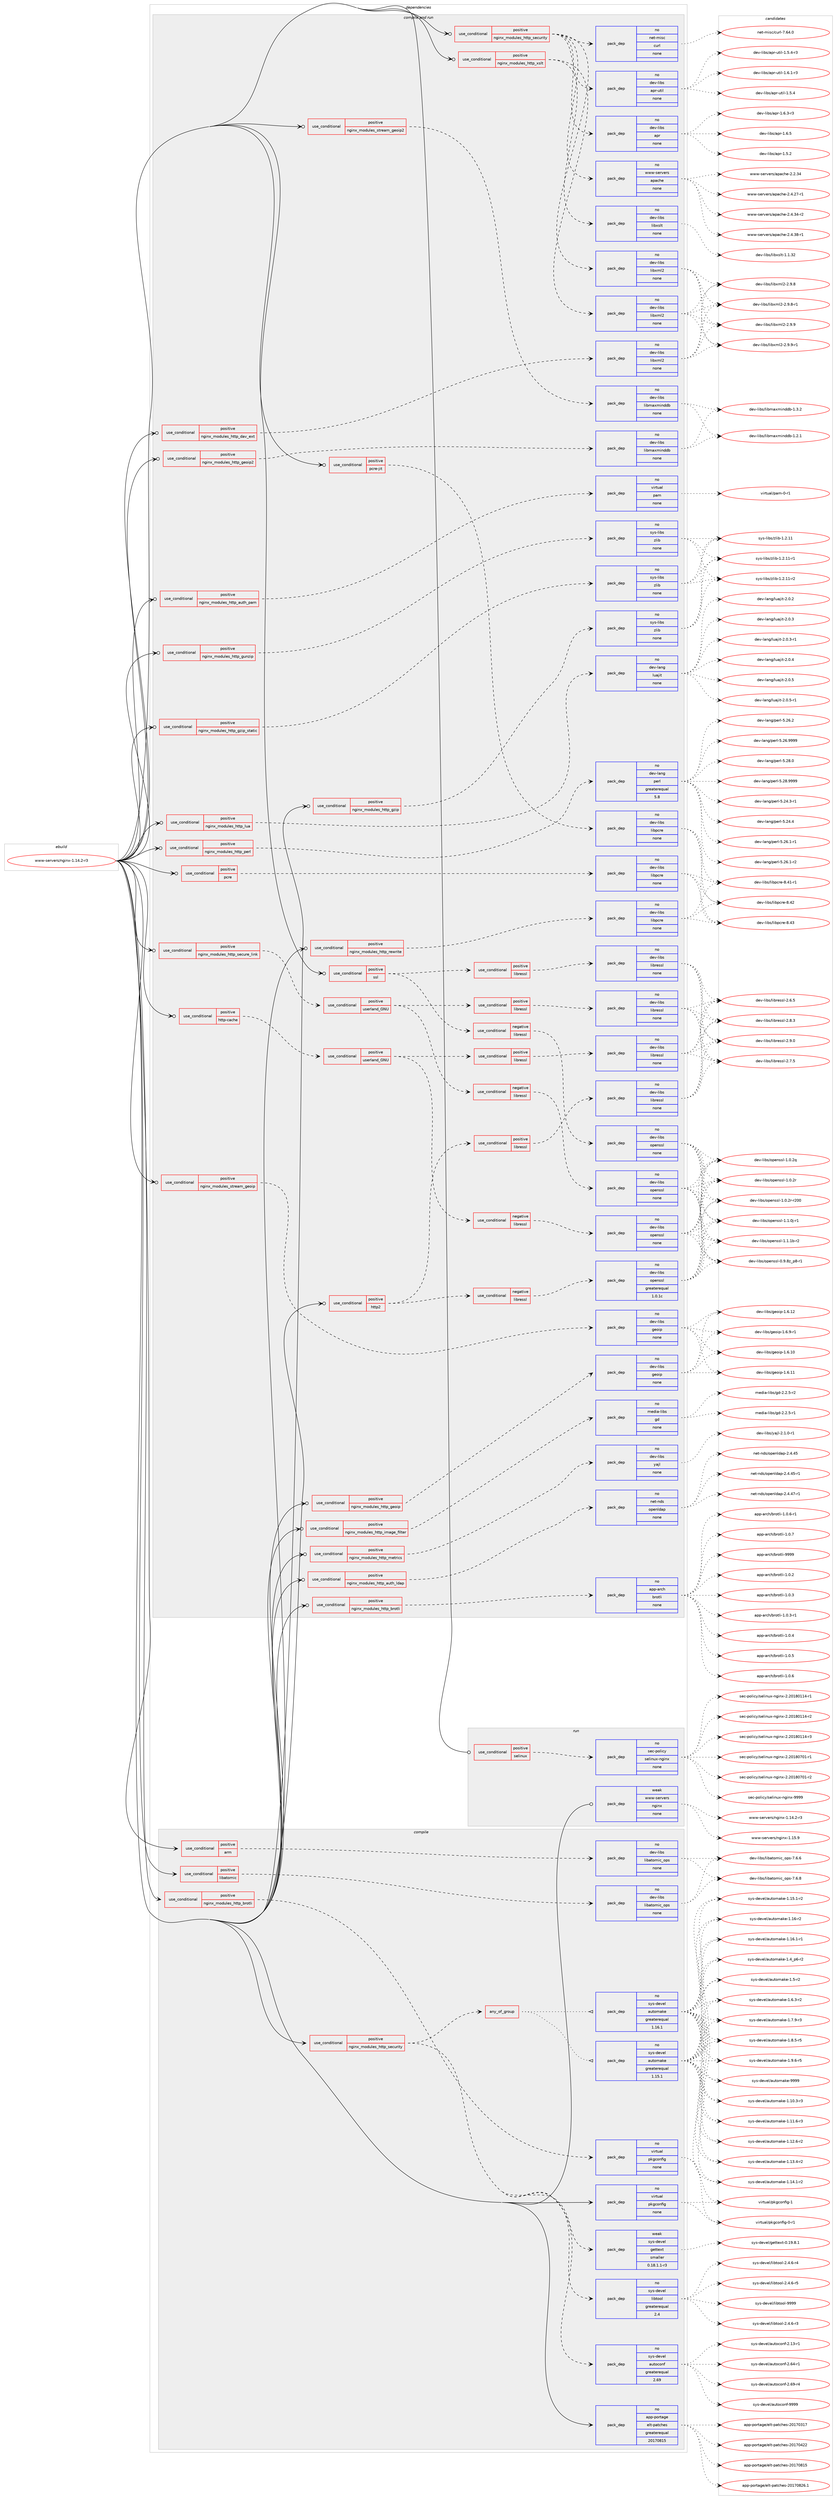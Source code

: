 digraph prolog {

# *************
# Graph options
# *************

newrank=true;
concentrate=true;
compound=true;
graph [rankdir=LR,fontname=Helvetica,fontsize=10,ranksep=1.5];#, ranksep=2.5, nodesep=0.2];
edge  [arrowhead=vee];
node  [fontname=Helvetica,fontsize=10];

# **********
# The ebuild
# **********

subgraph cluster_leftcol {
color=gray;
rank=same;
label=<<i>ebuild</i>>;
id [label="www-servers/nginx-1.14.2-r3", color=red, width=4, href="../www-servers/nginx-1.14.2-r3.svg"];
}

# ****************
# The dependencies
# ****************

subgraph cluster_midcol {
color=gray;
label=<<i>dependencies</i>>;
subgraph cluster_compile {
fillcolor="#eeeeee";
style=filled;
label=<<i>compile</i>>;
subgraph cond464610 {
dependency1751488 [label=<<TABLE BORDER="0" CELLBORDER="1" CELLSPACING="0" CELLPADDING="4"><TR><TD ROWSPAN="3" CELLPADDING="10">use_conditional</TD></TR><TR><TD>positive</TD></TR><TR><TD>arm</TD></TR></TABLE>>, shape=none, color=red];
subgraph pack1257584 {
dependency1751489 [label=<<TABLE BORDER="0" CELLBORDER="1" CELLSPACING="0" CELLPADDING="4" WIDTH="220"><TR><TD ROWSPAN="6" CELLPADDING="30">pack_dep</TD></TR><TR><TD WIDTH="110">no</TD></TR><TR><TD>dev-libs</TD></TR><TR><TD>libatomic_ops</TD></TR><TR><TD>none</TD></TR><TR><TD></TD></TR></TABLE>>, shape=none, color=blue];
}
dependency1751488:e -> dependency1751489:w [weight=20,style="dashed",arrowhead="vee"];
}
id:e -> dependency1751488:w [weight=20,style="solid",arrowhead="vee"];
subgraph cond464611 {
dependency1751490 [label=<<TABLE BORDER="0" CELLBORDER="1" CELLSPACING="0" CELLPADDING="4"><TR><TD ROWSPAN="3" CELLPADDING="10">use_conditional</TD></TR><TR><TD>positive</TD></TR><TR><TD>libatomic</TD></TR></TABLE>>, shape=none, color=red];
subgraph pack1257585 {
dependency1751491 [label=<<TABLE BORDER="0" CELLBORDER="1" CELLSPACING="0" CELLPADDING="4" WIDTH="220"><TR><TD ROWSPAN="6" CELLPADDING="30">pack_dep</TD></TR><TR><TD WIDTH="110">no</TD></TR><TR><TD>dev-libs</TD></TR><TR><TD>libatomic_ops</TD></TR><TR><TD>none</TD></TR><TR><TD></TD></TR></TABLE>>, shape=none, color=blue];
}
dependency1751490:e -> dependency1751491:w [weight=20,style="dashed",arrowhead="vee"];
}
id:e -> dependency1751490:w [weight=20,style="solid",arrowhead="vee"];
subgraph cond464612 {
dependency1751492 [label=<<TABLE BORDER="0" CELLBORDER="1" CELLSPACING="0" CELLPADDING="4"><TR><TD ROWSPAN="3" CELLPADDING="10">use_conditional</TD></TR><TR><TD>positive</TD></TR><TR><TD>nginx_modules_http_brotli</TD></TR></TABLE>>, shape=none, color=red];
subgraph pack1257586 {
dependency1751493 [label=<<TABLE BORDER="0" CELLBORDER="1" CELLSPACING="0" CELLPADDING="4" WIDTH="220"><TR><TD ROWSPAN="6" CELLPADDING="30">pack_dep</TD></TR><TR><TD WIDTH="110">no</TD></TR><TR><TD>virtual</TD></TR><TR><TD>pkgconfig</TD></TR><TR><TD>none</TD></TR><TR><TD></TD></TR></TABLE>>, shape=none, color=blue];
}
dependency1751492:e -> dependency1751493:w [weight=20,style="dashed",arrowhead="vee"];
}
id:e -> dependency1751492:w [weight=20,style="solid",arrowhead="vee"];
subgraph cond464613 {
dependency1751494 [label=<<TABLE BORDER="0" CELLBORDER="1" CELLSPACING="0" CELLPADDING="4"><TR><TD ROWSPAN="3" CELLPADDING="10">use_conditional</TD></TR><TR><TD>positive</TD></TR><TR><TD>nginx_modules_http_security</TD></TR></TABLE>>, shape=none, color=red];
subgraph pack1257587 {
dependency1751495 [label=<<TABLE BORDER="0" CELLBORDER="1" CELLSPACING="0" CELLPADDING="4" WIDTH="220"><TR><TD ROWSPAN="6" CELLPADDING="30">pack_dep</TD></TR><TR><TD WIDTH="110">weak</TD></TR><TR><TD>sys-devel</TD></TR><TR><TD>gettext</TD></TR><TR><TD>smaller</TD></TR><TR><TD>0.18.1.1-r3</TD></TR></TABLE>>, shape=none, color=blue];
}
dependency1751494:e -> dependency1751495:w [weight=20,style="dashed",arrowhead="vee"];
subgraph any28299 {
dependency1751496 [label=<<TABLE BORDER="0" CELLBORDER="1" CELLSPACING="0" CELLPADDING="4"><TR><TD CELLPADDING="10">any_of_group</TD></TR></TABLE>>, shape=none, color=red];subgraph pack1257588 {
dependency1751497 [label=<<TABLE BORDER="0" CELLBORDER="1" CELLSPACING="0" CELLPADDING="4" WIDTH="220"><TR><TD ROWSPAN="6" CELLPADDING="30">pack_dep</TD></TR><TR><TD WIDTH="110">no</TD></TR><TR><TD>sys-devel</TD></TR><TR><TD>automake</TD></TR><TR><TD>greaterequal</TD></TR><TR><TD>1.16.1</TD></TR></TABLE>>, shape=none, color=blue];
}
dependency1751496:e -> dependency1751497:w [weight=20,style="dotted",arrowhead="oinv"];
subgraph pack1257589 {
dependency1751498 [label=<<TABLE BORDER="0" CELLBORDER="1" CELLSPACING="0" CELLPADDING="4" WIDTH="220"><TR><TD ROWSPAN="6" CELLPADDING="30">pack_dep</TD></TR><TR><TD WIDTH="110">no</TD></TR><TR><TD>sys-devel</TD></TR><TR><TD>automake</TD></TR><TR><TD>greaterequal</TD></TR><TR><TD>1.15.1</TD></TR></TABLE>>, shape=none, color=blue];
}
dependency1751496:e -> dependency1751498:w [weight=20,style="dotted",arrowhead="oinv"];
}
dependency1751494:e -> dependency1751496:w [weight=20,style="dashed",arrowhead="vee"];
subgraph pack1257590 {
dependency1751499 [label=<<TABLE BORDER="0" CELLBORDER="1" CELLSPACING="0" CELLPADDING="4" WIDTH="220"><TR><TD ROWSPAN="6" CELLPADDING="30">pack_dep</TD></TR><TR><TD WIDTH="110">no</TD></TR><TR><TD>sys-devel</TD></TR><TR><TD>autoconf</TD></TR><TR><TD>greaterequal</TD></TR><TR><TD>2.69</TD></TR></TABLE>>, shape=none, color=blue];
}
dependency1751494:e -> dependency1751499:w [weight=20,style="dashed",arrowhead="vee"];
subgraph pack1257591 {
dependency1751500 [label=<<TABLE BORDER="0" CELLBORDER="1" CELLSPACING="0" CELLPADDING="4" WIDTH="220"><TR><TD ROWSPAN="6" CELLPADDING="30">pack_dep</TD></TR><TR><TD WIDTH="110">no</TD></TR><TR><TD>sys-devel</TD></TR><TR><TD>libtool</TD></TR><TR><TD>greaterequal</TD></TR><TR><TD>2.4</TD></TR></TABLE>>, shape=none, color=blue];
}
dependency1751494:e -> dependency1751500:w [weight=20,style="dashed",arrowhead="vee"];
}
id:e -> dependency1751494:w [weight=20,style="solid",arrowhead="vee"];
subgraph pack1257592 {
dependency1751501 [label=<<TABLE BORDER="0" CELLBORDER="1" CELLSPACING="0" CELLPADDING="4" WIDTH="220"><TR><TD ROWSPAN="6" CELLPADDING="30">pack_dep</TD></TR><TR><TD WIDTH="110">no</TD></TR><TR><TD>app-portage</TD></TR><TR><TD>elt-patches</TD></TR><TR><TD>greaterequal</TD></TR><TR><TD>20170815</TD></TR></TABLE>>, shape=none, color=blue];
}
id:e -> dependency1751501:w [weight=20,style="solid",arrowhead="vee"];
subgraph pack1257593 {
dependency1751502 [label=<<TABLE BORDER="0" CELLBORDER="1" CELLSPACING="0" CELLPADDING="4" WIDTH="220"><TR><TD ROWSPAN="6" CELLPADDING="30">pack_dep</TD></TR><TR><TD WIDTH="110">no</TD></TR><TR><TD>virtual</TD></TR><TR><TD>pkgconfig</TD></TR><TR><TD>none</TD></TR><TR><TD></TD></TR></TABLE>>, shape=none, color=blue];
}
id:e -> dependency1751502:w [weight=20,style="solid",arrowhead="vee"];
}
subgraph cluster_compileandrun {
fillcolor="#eeeeee";
style=filled;
label=<<i>compile and run</i>>;
subgraph cond464614 {
dependency1751503 [label=<<TABLE BORDER="0" CELLBORDER="1" CELLSPACING="0" CELLPADDING="4"><TR><TD ROWSPAN="3" CELLPADDING="10">use_conditional</TD></TR><TR><TD>positive</TD></TR><TR><TD>http-cache</TD></TR></TABLE>>, shape=none, color=red];
subgraph cond464615 {
dependency1751504 [label=<<TABLE BORDER="0" CELLBORDER="1" CELLSPACING="0" CELLPADDING="4"><TR><TD ROWSPAN="3" CELLPADDING="10">use_conditional</TD></TR><TR><TD>positive</TD></TR><TR><TD>userland_GNU</TD></TR></TABLE>>, shape=none, color=red];
subgraph cond464616 {
dependency1751505 [label=<<TABLE BORDER="0" CELLBORDER="1" CELLSPACING="0" CELLPADDING="4"><TR><TD ROWSPAN="3" CELLPADDING="10">use_conditional</TD></TR><TR><TD>negative</TD></TR><TR><TD>libressl</TD></TR></TABLE>>, shape=none, color=red];
subgraph pack1257594 {
dependency1751506 [label=<<TABLE BORDER="0" CELLBORDER="1" CELLSPACING="0" CELLPADDING="4" WIDTH="220"><TR><TD ROWSPAN="6" CELLPADDING="30">pack_dep</TD></TR><TR><TD WIDTH="110">no</TD></TR><TR><TD>dev-libs</TD></TR><TR><TD>openssl</TD></TR><TR><TD>none</TD></TR><TR><TD></TD></TR></TABLE>>, shape=none, color=blue];
}
dependency1751505:e -> dependency1751506:w [weight=20,style="dashed",arrowhead="vee"];
}
dependency1751504:e -> dependency1751505:w [weight=20,style="dashed",arrowhead="vee"];
subgraph cond464617 {
dependency1751507 [label=<<TABLE BORDER="0" CELLBORDER="1" CELLSPACING="0" CELLPADDING="4"><TR><TD ROWSPAN="3" CELLPADDING="10">use_conditional</TD></TR><TR><TD>positive</TD></TR><TR><TD>libressl</TD></TR></TABLE>>, shape=none, color=red];
subgraph pack1257595 {
dependency1751508 [label=<<TABLE BORDER="0" CELLBORDER="1" CELLSPACING="0" CELLPADDING="4" WIDTH="220"><TR><TD ROWSPAN="6" CELLPADDING="30">pack_dep</TD></TR><TR><TD WIDTH="110">no</TD></TR><TR><TD>dev-libs</TD></TR><TR><TD>libressl</TD></TR><TR><TD>none</TD></TR><TR><TD></TD></TR></TABLE>>, shape=none, color=blue];
}
dependency1751507:e -> dependency1751508:w [weight=20,style="dashed",arrowhead="vee"];
}
dependency1751504:e -> dependency1751507:w [weight=20,style="dashed",arrowhead="vee"];
}
dependency1751503:e -> dependency1751504:w [weight=20,style="dashed",arrowhead="vee"];
}
id:e -> dependency1751503:w [weight=20,style="solid",arrowhead="odotvee"];
subgraph cond464618 {
dependency1751509 [label=<<TABLE BORDER="0" CELLBORDER="1" CELLSPACING="0" CELLPADDING="4"><TR><TD ROWSPAN="3" CELLPADDING="10">use_conditional</TD></TR><TR><TD>positive</TD></TR><TR><TD>http2</TD></TR></TABLE>>, shape=none, color=red];
subgraph cond464619 {
dependency1751510 [label=<<TABLE BORDER="0" CELLBORDER="1" CELLSPACING="0" CELLPADDING="4"><TR><TD ROWSPAN="3" CELLPADDING="10">use_conditional</TD></TR><TR><TD>negative</TD></TR><TR><TD>libressl</TD></TR></TABLE>>, shape=none, color=red];
subgraph pack1257596 {
dependency1751511 [label=<<TABLE BORDER="0" CELLBORDER="1" CELLSPACING="0" CELLPADDING="4" WIDTH="220"><TR><TD ROWSPAN="6" CELLPADDING="30">pack_dep</TD></TR><TR><TD WIDTH="110">no</TD></TR><TR><TD>dev-libs</TD></TR><TR><TD>openssl</TD></TR><TR><TD>greaterequal</TD></TR><TR><TD>1.0.1c</TD></TR></TABLE>>, shape=none, color=blue];
}
dependency1751510:e -> dependency1751511:w [weight=20,style="dashed",arrowhead="vee"];
}
dependency1751509:e -> dependency1751510:w [weight=20,style="dashed",arrowhead="vee"];
subgraph cond464620 {
dependency1751512 [label=<<TABLE BORDER="0" CELLBORDER="1" CELLSPACING="0" CELLPADDING="4"><TR><TD ROWSPAN="3" CELLPADDING="10">use_conditional</TD></TR><TR><TD>positive</TD></TR><TR><TD>libressl</TD></TR></TABLE>>, shape=none, color=red];
subgraph pack1257597 {
dependency1751513 [label=<<TABLE BORDER="0" CELLBORDER="1" CELLSPACING="0" CELLPADDING="4" WIDTH="220"><TR><TD ROWSPAN="6" CELLPADDING="30">pack_dep</TD></TR><TR><TD WIDTH="110">no</TD></TR><TR><TD>dev-libs</TD></TR><TR><TD>libressl</TD></TR><TR><TD>none</TD></TR><TR><TD></TD></TR></TABLE>>, shape=none, color=blue];
}
dependency1751512:e -> dependency1751513:w [weight=20,style="dashed",arrowhead="vee"];
}
dependency1751509:e -> dependency1751512:w [weight=20,style="dashed",arrowhead="vee"];
}
id:e -> dependency1751509:w [weight=20,style="solid",arrowhead="odotvee"];
subgraph cond464621 {
dependency1751514 [label=<<TABLE BORDER="0" CELLBORDER="1" CELLSPACING="0" CELLPADDING="4"><TR><TD ROWSPAN="3" CELLPADDING="10">use_conditional</TD></TR><TR><TD>positive</TD></TR><TR><TD>nginx_modules_http_auth_ldap</TD></TR></TABLE>>, shape=none, color=red];
subgraph pack1257598 {
dependency1751515 [label=<<TABLE BORDER="0" CELLBORDER="1" CELLSPACING="0" CELLPADDING="4" WIDTH="220"><TR><TD ROWSPAN="6" CELLPADDING="30">pack_dep</TD></TR><TR><TD WIDTH="110">no</TD></TR><TR><TD>net-nds</TD></TR><TR><TD>openldap</TD></TR><TR><TD>none</TD></TR><TR><TD></TD></TR></TABLE>>, shape=none, color=blue];
}
dependency1751514:e -> dependency1751515:w [weight=20,style="dashed",arrowhead="vee"];
}
id:e -> dependency1751514:w [weight=20,style="solid",arrowhead="odotvee"];
subgraph cond464622 {
dependency1751516 [label=<<TABLE BORDER="0" CELLBORDER="1" CELLSPACING="0" CELLPADDING="4"><TR><TD ROWSPAN="3" CELLPADDING="10">use_conditional</TD></TR><TR><TD>positive</TD></TR><TR><TD>nginx_modules_http_auth_pam</TD></TR></TABLE>>, shape=none, color=red];
subgraph pack1257599 {
dependency1751517 [label=<<TABLE BORDER="0" CELLBORDER="1" CELLSPACING="0" CELLPADDING="4" WIDTH="220"><TR><TD ROWSPAN="6" CELLPADDING="30">pack_dep</TD></TR><TR><TD WIDTH="110">no</TD></TR><TR><TD>virtual</TD></TR><TR><TD>pam</TD></TR><TR><TD>none</TD></TR><TR><TD></TD></TR></TABLE>>, shape=none, color=blue];
}
dependency1751516:e -> dependency1751517:w [weight=20,style="dashed",arrowhead="vee"];
}
id:e -> dependency1751516:w [weight=20,style="solid",arrowhead="odotvee"];
subgraph cond464623 {
dependency1751518 [label=<<TABLE BORDER="0" CELLBORDER="1" CELLSPACING="0" CELLPADDING="4"><TR><TD ROWSPAN="3" CELLPADDING="10">use_conditional</TD></TR><TR><TD>positive</TD></TR><TR><TD>nginx_modules_http_brotli</TD></TR></TABLE>>, shape=none, color=red];
subgraph pack1257600 {
dependency1751519 [label=<<TABLE BORDER="0" CELLBORDER="1" CELLSPACING="0" CELLPADDING="4" WIDTH="220"><TR><TD ROWSPAN="6" CELLPADDING="30">pack_dep</TD></TR><TR><TD WIDTH="110">no</TD></TR><TR><TD>app-arch</TD></TR><TR><TD>brotli</TD></TR><TR><TD>none</TD></TR><TR><TD></TD></TR></TABLE>>, shape=none, color=blue];
}
dependency1751518:e -> dependency1751519:w [weight=20,style="dashed",arrowhead="vee"];
}
id:e -> dependency1751518:w [weight=20,style="solid",arrowhead="odotvee"];
subgraph cond464624 {
dependency1751520 [label=<<TABLE BORDER="0" CELLBORDER="1" CELLSPACING="0" CELLPADDING="4"><TR><TD ROWSPAN="3" CELLPADDING="10">use_conditional</TD></TR><TR><TD>positive</TD></TR><TR><TD>nginx_modules_http_dav_ext</TD></TR></TABLE>>, shape=none, color=red];
subgraph pack1257601 {
dependency1751521 [label=<<TABLE BORDER="0" CELLBORDER="1" CELLSPACING="0" CELLPADDING="4" WIDTH="220"><TR><TD ROWSPAN="6" CELLPADDING="30">pack_dep</TD></TR><TR><TD WIDTH="110">no</TD></TR><TR><TD>dev-libs</TD></TR><TR><TD>libxml2</TD></TR><TR><TD>none</TD></TR><TR><TD></TD></TR></TABLE>>, shape=none, color=blue];
}
dependency1751520:e -> dependency1751521:w [weight=20,style="dashed",arrowhead="vee"];
}
id:e -> dependency1751520:w [weight=20,style="solid",arrowhead="odotvee"];
subgraph cond464625 {
dependency1751522 [label=<<TABLE BORDER="0" CELLBORDER="1" CELLSPACING="0" CELLPADDING="4"><TR><TD ROWSPAN="3" CELLPADDING="10">use_conditional</TD></TR><TR><TD>positive</TD></TR><TR><TD>nginx_modules_http_geoip</TD></TR></TABLE>>, shape=none, color=red];
subgraph pack1257602 {
dependency1751523 [label=<<TABLE BORDER="0" CELLBORDER="1" CELLSPACING="0" CELLPADDING="4" WIDTH="220"><TR><TD ROWSPAN="6" CELLPADDING="30">pack_dep</TD></TR><TR><TD WIDTH="110">no</TD></TR><TR><TD>dev-libs</TD></TR><TR><TD>geoip</TD></TR><TR><TD>none</TD></TR><TR><TD></TD></TR></TABLE>>, shape=none, color=blue];
}
dependency1751522:e -> dependency1751523:w [weight=20,style="dashed",arrowhead="vee"];
}
id:e -> dependency1751522:w [weight=20,style="solid",arrowhead="odotvee"];
subgraph cond464626 {
dependency1751524 [label=<<TABLE BORDER="0" CELLBORDER="1" CELLSPACING="0" CELLPADDING="4"><TR><TD ROWSPAN="3" CELLPADDING="10">use_conditional</TD></TR><TR><TD>positive</TD></TR><TR><TD>nginx_modules_http_geoip2</TD></TR></TABLE>>, shape=none, color=red];
subgraph pack1257603 {
dependency1751525 [label=<<TABLE BORDER="0" CELLBORDER="1" CELLSPACING="0" CELLPADDING="4" WIDTH="220"><TR><TD ROWSPAN="6" CELLPADDING="30">pack_dep</TD></TR><TR><TD WIDTH="110">no</TD></TR><TR><TD>dev-libs</TD></TR><TR><TD>libmaxminddb</TD></TR><TR><TD>none</TD></TR><TR><TD></TD></TR></TABLE>>, shape=none, color=blue];
}
dependency1751524:e -> dependency1751525:w [weight=20,style="dashed",arrowhead="vee"];
}
id:e -> dependency1751524:w [weight=20,style="solid",arrowhead="odotvee"];
subgraph cond464627 {
dependency1751526 [label=<<TABLE BORDER="0" CELLBORDER="1" CELLSPACING="0" CELLPADDING="4"><TR><TD ROWSPAN="3" CELLPADDING="10">use_conditional</TD></TR><TR><TD>positive</TD></TR><TR><TD>nginx_modules_http_gunzip</TD></TR></TABLE>>, shape=none, color=red];
subgraph pack1257604 {
dependency1751527 [label=<<TABLE BORDER="0" CELLBORDER="1" CELLSPACING="0" CELLPADDING="4" WIDTH="220"><TR><TD ROWSPAN="6" CELLPADDING="30">pack_dep</TD></TR><TR><TD WIDTH="110">no</TD></TR><TR><TD>sys-libs</TD></TR><TR><TD>zlib</TD></TR><TR><TD>none</TD></TR><TR><TD></TD></TR></TABLE>>, shape=none, color=blue];
}
dependency1751526:e -> dependency1751527:w [weight=20,style="dashed",arrowhead="vee"];
}
id:e -> dependency1751526:w [weight=20,style="solid",arrowhead="odotvee"];
subgraph cond464628 {
dependency1751528 [label=<<TABLE BORDER="0" CELLBORDER="1" CELLSPACING="0" CELLPADDING="4"><TR><TD ROWSPAN="3" CELLPADDING="10">use_conditional</TD></TR><TR><TD>positive</TD></TR><TR><TD>nginx_modules_http_gzip</TD></TR></TABLE>>, shape=none, color=red];
subgraph pack1257605 {
dependency1751529 [label=<<TABLE BORDER="0" CELLBORDER="1" CELLSPACING="0" CELLPADDING="4" WIDTH="220"><TR><TD ROWSPAN="6" CELLPADDING="30">pack_dep</TD></TR><TR><TD WIDTH="110">no</TD></TR><TR><TD>sys-libs</TD></TR><TR><TD>zlib</TD></TR><TR><TD>none</TD></TR><TR><TD></TD></TR></TABLE>>, shape=none, color=blue];
}
dependency1751528:e -> dependency1751529:w [weight=20,style="dashed",arrowhead="vee"];
}
id:e -> dependency1751528:w [weight=20,style="solid",arrowhead="odotvee"];
subgraph cond464629 {
dependency1751530 [label=<<TABLE BORDER="0" CELLBORDER="1" CELLSPACING="0" CELLPADDING="4"><TR><TD ROWSPAN="3" CELLPADDING="10">use_conditional</TD></TR><TR><TD>positive</TD></TR><TR><TD>nginx_modules_http_gzip_static</TD></TR></TABLE>>, shape=none, color=red];
subgraph pack1257606 {
dependency1751531 [label=<<TABLE BORDER="0" CELLBORDER="1" CELLSPACING="0" CELLPADDING="4" WIDTH="220"><TR><TD ROWSPAN="6" CELLPADDING="30">pack_dep</TD></TR><TR><TD WIDTH="110">no</TD></TR><TR><TD>sys-libs</TD></TR><TR><TD>zlib</TD></TR><TR><TD>none</TD></TR><TR><TD></TD></TR></TABLE>>, shape=none, color=blue];
}
dependency1751530:e -> dependency1751531:w [weight=20,style="dashed",arrowhead="vee"];
}
id:e -> dependency1751530:w [weight=20,style="solid",arrowhead="odotvee"];
subgraph cond464630 {
dependency1751532 [label=<<TABLE BORDER="0" CELLBORDER="1" CELLSPACING="0" CELLPADDING="4"><TR><TD ROWSPAN="3" CELLPADDING="10">use_conditional</TD></TR><TR><TD>positive</TD></TR><TR><TD>nginx_modules_http_image_filter</TD></TR></TABLE>>, shape=none, color=red];
subgraph pack1257607 {
dependency1751533 [label=<<TABLE BORDER="0" CELLBORDER="1" CELLSPACING="0" CELLPADDING="4" WIDTH="220"><TR><TD ROWSPAN="6" CELLPADDING="30">pack_dep</TD></TR><TR><TD WIDTH="110">no</TD></TR><TR><TD>media-libs</TD></TR><TR><TD>gd</TD></TR><TR><TD>none</TD></TR><TR><TD></TD></TR></TABLE>>, shape=none, color=blue];
}
dependency1751532:e -> dependency1751533:w [weight=20,style="dashed",arrowhead="vee"];
}
id:e -> dependency1751532:w [weight=20,style="solid",arrowhead="odotvee"];
subgraph cond464631 {
dependency1751534 [label=<<TABLE BORDER="0" CELLBORDER="1" CELLSPACING="0" CELLPADDING="4"><TR><TD ROWSPAN="3" CELLPADDING="10">use_conditional</TD></TR><TR><TD>positive</TD></TR><TR><TD>nginx_modules_http_lua</TD></TR></TABLE>>, shape=none, color=red];
subgraph pack1257608 {
dependency1751535 [label=<<TABLE BORDER="0" CELLBORDER="1" CELLSPACING="0" CELLPADDING="4" WIDTH="220"><TR><TD ROWSPAN="6" CELLPADDING="30">pack_dep</TD></TR><TR><TD WIDTH="110">no</TD></TR><TR><TD>dev-lang</TD></TR><TR><TD>luajit</TD></TR><TR><TD>none</TD></TR><TR><TD></TD></TR></TABLE>>, shape=none, color=blue];
}
dependency1751534:e -> dependency1751535:w [weight=20,style="dashed",arrowhead="vee"];
}
id:e -> dependency1751534:w [weight=20,style="solid",arrowhead="odotvee"];
subgraph cond464632 {
dependency1751536 [label=<<TABLE BORDER="0" CELLBORDER="1" CELLSPACING="0" CELLPADDING="4"><TR><TD ROWSPAN="3" CELLPADDING="10">use_conditional</TD></TR><TR><TD>positive</TD></TR><TR><TD>nginx_modules_http_metrics</TD></TR></TABLE>>, shape=none, color=red];
subgraph pack1257609 {
dependency1751537 [label=<<TABLE BORDER="0" CELLBORDER="1" CELLSPACING="0" CELLPADDING="4" WIDTH="220"><TR><TD ROWSPAN="6" CELLPADDING="30">pack_dep</TD></TR><TR><TD WIDTH="110">no</TD></TR><TR><TD>dev-libs</TD></TR><TR><TD>yajl</TD></TR><TR><TD>none</TD></TR><TR><TD></TD></TR></TABLE>>, shape=none, color=blue];
}
dependency1751536:e -> dependency1751537:w [weight=20,style="dashed",arrowhead="vee"];
}
id:e -> dependency1751536:w [weight=20,style="solid",arrowhead="odotvee"];
subgraph cond464633 {
dependency1751538 [label=<<TABLE BORDER="0" CELLBORDER="1" CELLSPACING="0" CELLPADDING="4"><TR><TD ROWSPAN="3" CELLPADDING="10">use_conditional</TD></TR><TR><TD>positive</TD></TR><TR><TD>nginx_modules_http_perl</TD></TR></TABLE>>, shape=none, color=red];
subgraph pack1257610 {
dependency1751539 [label=<<TABLE BORDER="0" CELLBORDER="1" CELLSPACING="0" CELLPADDING="4" WIDTH="220"><TR><TD ROWSPAN="6" CELLPADDING="30">pack_dep</TD></TR><TR><TD WIDTH="110">no</TD></TR><TR><TD>dev-lang</TD></TR><TR><TD>perl</TD></TR><TR><TD>greaterequal</TD></TR><TR><TD>5.8</TD></TR></TABLE>>, shape=none, color=blue];
}
dependency1751538:e -> dependency1751539:w [weight=20,style="dashed",arrowhead="vee"];
}
id:e -> dependency1751538:w [weight=20,style="solid",arrowhead="odotvee"];
subgraph cond464634 {
dependency1751540 [label=<<TABLE BORDER="0" CELLBORDER="1" CELLSPACING="0" CELLPADDING="4"><TR><TD ROWSPAN="3" CELLPADDING="10">use_conditional</TD></TR><TR><TD>positive</TD></TR><TR><TD>nginx_modules_http_rewrite</TD></TR></TABLE>>, shape=none, color=red];
subgraph pack1257611 {
dependency1751541 [label=<<TABLE BORDER="0" CELLBORDER="1" CELLSPACING="0" CELLPADDING="4" WIDTH="220"><TR><TD ROWSPAN="6" CELLPADDING="30">pack_dep</TD></TR><TR><TD WIDTH="110">no</TD></TR><TR><TD>dev-libs</TD></TR><TR><TD>libpcre</TD></TR><TR><TD>none</TD></TR><TR><TD></TD></TR></TABLE>>, shape=none, color=blue];
}
dependency1751540:e -> dependency1751541:w [weight=20,style="dashed",arrowhead="vee"];
}
id:e -> dependency1751540:w [weight=20,style="solid",arrowhead="odotvee"];
subgraph cond464635 {
dependency1751542 [label=<<TABLE BORDER="0" CELLBORDER="1" CELLSPACING="0" CELLPADDING="4"><TR><TD ROWSPAN="3" CELLPADDING="10">use_conditional</TD></TR><TR><TD>positive</TD></TR><TR><TD>nginx_modules_http_secure_link</TD></TR></TABLE>>, shape=none, color=red];
subgraph cond464636 {
dependency1751543 [label=<<TABLE BORDER="0" CELLBORDER="1" CELLSPACING="0" CELLPADDING="4"><TR><TD ROWSPAN="3" CELLPADDING="10">use_conditional</TD></TR><TR><TD>positive</TD></TR><TR><TD>userland_GNU</TD></TR></TABLE>>, shape=none, color=red];
subgraph cond464637 {
dependency1751544 [label=<<TABLE BORDER="0" CELLBORDER="1" CELLSPACING="0" CELLPADDING="4"><TR><TD ROWSPAN="3" CELLPADDING="10">use_conditional</TD></TR><TR><TD>negative</TD></TR><TR><TD>libressl</TD></TR></TABLE>>, shape=none, color=red];
subgraph pack1257612 {
dependency1751545 [label=<<TABLE BORDER="0" CELLBORDER="1" CELLSPACING="0" CELLPADDING="4" WIDTH="220"><TR><TD ROWSPAN="6" CELLPADDING="30">pack_dep</TD></TR><TR><TD WIDTH="110">no</TD></TR><TR><TD>dev-libs</TD></TR><TR><TD>openssl</TD></TR><TR><TD>none</TD></TR><TR><TD></TD></TR></TABLE>>, shape=none, color=blue];
}
dependency1751544:e -> dependency1751545:w [weight=20,style="dashed",arrowhead="vee"];
}
dependency1751543:e -> dependency1751544:w [weight=20,style="dashed",arrowhead="vee"];
subgraph cond464638 {
dependency1751546 [label=<<TABLE BORDER="0" CELLBORDER="1" CELLSPACING="0" CELLPADDING="4"><TR><TD ROWSPAN="3" CELLPADDING="10">use_conditional</TD></TR><TR><TD>positive</TD></TR><TR><TD>libressl</TD></TR></TABLE>>, shape=none, color=red];
subgraph pack1257613 {
dependency1751547 [label=<<TABLE BORDER="0" CELLBORDER="1" CELLSPACING="0" CELLPADDING="4" WIDTH="220"><TR><TD ROWSPAN="6" CELLPADDING="30">pack_dep</TD></TR><TR><TD WIDTH="110">no</TD></TR><TR><TD>dev-libs</TD></TR><TR><TD>libressl</TD></TR><TR><TD>none</TD></TR><TR><TD></TD></TR></TABLE>>, shape=none, color=blue];
}
dependency1751546:e -> dependency1751547:w [weight=20,style="dashed",arrowhead="vee"];
}
dependency1751543:e -> dependency1751546:w [weight=20,style="dashed",arrowhead="vee"];
}
dependency1751542:e -> dependency1751543:w [weight=20,style="dashed",arrowhead="vee"];
}
id:e -> dependency1751542:w [weight=20,style="solid",arrowhead="odotvee"];
subgraph cond464639 {
dependency1751548 [label=<<TABLE BORDER="0" CELLBORDER="1" CELLSPACING="0" CELLPADDING="4"><TR><TD ROWSPAN="3" CELLPADDING="10">use_conditional</TD></TR><TR><TD>positive</TD></TR><TR><TD>nginx_modules_http_security</TD></TR></TABLE>>, shape=none, color=red];
subgraph pack1257614 {
dependency1751549 [label=<<TABLE BORDER="0" CELLBORDER="1" CELLSPACING="0" CELLPADDING="4" WIDTH="220"><TR><TD ROWSPAN="6" CELLPADDING="30">pack_dep</TD></TR><TR><TD WIDTH="110">no</TD></TR><TR><TD>dev-libs</TD></TR><TR><TD>apr</TD></TR><TR><TD>none</TD></TR><TR><TD></TD></TR></TABLE>>, shape=none, color=blue];
}
dependency1751548:e -> dependency1751549:w [weight=20,style="dashed",arrowhead="vee"];
subgraph pack1257615 {
dependency1751550 [label=<<TABLE BORDER="0" CELLBORDER="1" CELLSPACING="0" CELLPADDING="4" WIDTH="220"><TR><TD ROWSPAN="6" CELLPADDING="30">pack_dep</TD></TR><TR><TD WIDTH="110">no</TD></TR><TR><TD>dev-libs</TD></TR><TR><TD>apr-util</TD></TR><TR><TD>none</TD></TR><TR><TD></TD></TR></TABLE>>, shape=none, color=blue];
}
dependency1751548:e -> dependency1751550:w [weight=20,style="dashed",arrowhead="vee"];
subgraph pack1257616 {
dependency1751551 [label=<<TABLE BORDER="0" CELLBORDER="1" CELLSPACING="0" CELLPADDING="4" WIDTH="220"><TR><TD ROWSPAN="6" CELLPADDING="30">pack_dep</TD></TR><TR><TD WIDTH="110">no</TD></TR><TR><TD>dev-libs</TD></TR><TR><TD>libxml2</TD></TR><TR><TD>none</TD></TR><TR><TD></TD></TR></TABLE>>, shape=none, color=blue];
}
dependency1751548:e -> dependency1751551:w [weight=20,style="dashed",arrowhead="vee"];
subgraph pack1257617 {
dependency1751552 [label=<<TABLE BORDER="0" CELLBORDER="1" CELLSPACING="0" CELLPADDING="4" WIDTH="220"><TR><TD ROWSPAN="6" CELLPADDING="30">pack_dep</TD></TR><TR><TD WIDTH="110">no</TD></TR><TR><TD>net-misc</TD></TR><TR><TD>curl</TD></TR><TR><TD>none</TD></TR><TR><TD></TD></TR></TABLE>>, shape=none, color=blue];
}
dependency1751548:e -> dependency1751552:w [weight=20,style="dashed",arrowhead="vee"];
subgraph pack1257618 {
dependency1751553 [label=<<TABLE BORDER="0" CELLBORDER="1" CELLSPACING="0" CELLPADDING="4" WIDTH="220"><TR><TD ROWSPAN="6" CELLPADDING="30">pack_dep</TD></TR><TR><TD WIDTH="110">no</TD></TR><TR><TD>www-servers</TD></TR><TR><TD>apache</TD></TR><TR><TD>none</TD></TR><TR><TD></TD></TR></TABLE>>, shape=none, color=blue];
}
dependency1751548:e -> dependency1751553:w [weight=20,style="dashed",arrowhead="vee"];
}
id:e -> dependency1751548:w [weight=20,style="solid",arrowhead="odotvee"];
subgraph cond464640 {
dependency1751554 [label=<<TABLE BORDER="0" CELLBORDER="1" CELLSPACING="0" CELLPADDING="4"><TR><TD ROWSPAN="3" CELLPADDING="10">use_conditional</TD></TR><TR><TD>positive</TD></TR><TR><TD>nginx_modules_http_xslt</TD></TR></TABLE>>, shape=none, color=red];
subgraph pack1257619 {
dependency1751555 [label=<<TABLE BORDER="0" CELLBORDER="1" CELLSPACING="0" CELLPADDING="4" WIDTH="220"><TR><TD ROWSPAN="6" CELLPADDING="30">pack_dep</TD></TR><TR><TD WIDTH="110">no</TD></TR><TR><TD>dev-libs</TD></TR><TR><TD>libxml2</TD></TR><TR><TD>none</TD></TR><TR><TD></TD></TR></TABLE>>, shape=none, color=blue];
}
dependency1751554:e -> dependency1751555:w [weight=20,style="dashed",arrowhead="vee"];
subgraph pack1257620 {
dependency1751556 [label=<<TABLE BORDER="0" CELLBORDER="1" CELLSPACING="0" CELLPADDING="4" WIDTH="220"><TR><TD ROWSPAN="6" CELLPADDING="30">pack_dep</TD></TR><TR><TD WIDTH="110">no</TD></TR><TR><TD>dev-libs</TD></TR><TR><TD>libxslt</TD></TR><TR><TD>none</TD></TR><TR><TD></TD></TR></TABLE>>, shape=none, color=blue];
}
dependency1751554:e -> dependency1751556:w [weight=20,style="dashed",arrowhead="vee"];
}
id:e -> dependency1751554:w [weight=20,style="solid",arrowhead="odotvee"];
subgraph cond464641 {
dependency1751557 [label=<<TABLE BORDER="0" CELLBORDER="1" CELLSPACING="0" CELLPADDING="4"><TR><TD ROWSPAN="3" CELLPADDING="10">use_conditional</TD></TR><TR><TD>positive</TD></TR><TR><TD>nginx_modules_stream_geoip</TD></TR></TABLE>>, shape=none, color=red];
subgraph pack1257621 {
dependency1751558 [label=<<TABLE BORDER="0" CELLBORDER="1" CELLSPACING="0" CELLPADDING="4" WIDTH="220"><TR><TD ROWSPAN="6" CELLPADDING="30">pack_dep</TD></TR><TR><TD WIDTH="110">no</TD></TR><TR><TD>dev-libs</TD></TR><TR><TD>geoip</TD></TR><TR><TD>none</TD></TR><TR><TD></TD></TR></TABLE>>, shape=none, color=blue];
}
dependency1751557:e -> dependency1751558:w [weight=20,style="dashed",arrowhead="vee"];
}
id:e -> dependency1751557:w [weight=20,style="solid",arrowhead="odotvee"];
subgraph cond464642 {
dependency1751559 [label=<<TABLE BORDER="0" CELLBORDER="1" CELLSPACING="0" CELLPADDING="4"><TR><TD ROWSPAN="3" CELLPADDING="10">use_conditional</TD></TR><TR><TD>positive</TD></TR><TR><TD>nginx_modules_stream_geoip2</TD></TR></TABLE>>, shape=none, color=red];
subgraph pack1257622 {
dependency1751560 [label=<<TABLE BORDER="0" CELLBORDER="1" CELLSPACING="0" CELLPADDING="4" WIDTH="220"><TR><TD ROWSPAN="6" CELLPADDING="30">pack_dep</TD></TR><TR><TD WIDTH="110">no</TD></TR><TR><TD>dev-libs</TD></TR><TR><TD>libmaxminddb</TD></TR><TR><TD>none</TD></TR><TR><TD></TD></TR></TABLE>>, shape=none, color=blue];
}
dependency1751559:e -> dependency1751560:w [weight=20,style="dashed",arrowhead="vee"];
}
id:e -> dependency1751559:w [weight=20,style="solid",arrowhead="odotvee"];
subgraph cond464643 {
dependency1751561 [label=<<TABLE BORDER="0" CELLBORDER="1" CELLSPACING="0" CELLPADDING="4"><TR><TD ROWSPAN="3" CELLPADDING="10">use_conditional</TD></TR><TR><TD>positive</TD></TR><TR><TD>pcre</TD></TR></TABLE>>, shape=none, color=red];
subgraph pack1257623 {
dependency1751562 [label=<<TABLE BORDER="0" CELLBORDER="1" CELLSPACING="0" CELLPADDING="4" WIDTH="220"><TR><TD ROWSPAN="6" CELLPADDING="30">pack_dep</TD></TR><TR><TD WIDTH="110">no</TD></TR><TR><TD>dev-libs</TD></TR><TR><TD>libpcre</TD></TR><TR><TD>none</TD></TR><TR><TD></TD></TR></TABLE>>, shape=none, color=blue];
}
dependency1751561:e -> dependency1751562:w [weight=20,style="dashed",arrowhead="vee"];
}
id:e -> dependency1751561:w [weight=20,style="solid",arrowhead="odotvee"];
subgraph cond464644 {
dependency1751563 [label=<<TABLE BORDER="0" CELLBORDER="1" CELLSPACING="0" CELLPADDING="4"><TR><TD ROWSPAN="3" CELLPADDING="10">use_conditional</TD></TR><TR><TD>positive</TD></TR><TR><TD>pcre-jit</TD></TR></TABLE>>, shape=none, color=red];
subgraph pack1257624 {
dependency1751564 [label=<<TABLE BORDER="0" CELLBORDER="1" CELLSPACING="0" CELLPADDING="4" WIDTH="220"><TR><TD ROWSPAN="6" CELLPADDING="30">pack_dep</TD></TR><TR><TD WIDTH="110">no</TD></TR><TR><TD>dev-libs</TD></TR><TR><TD>libpcre</TD></TR><TR><TD>none</TD></TR><TR><TD></TD></TR></TABLE>>, shape=none, color=blue];
}
dependency1751563:e -> dependency1751564:w [weight=20,style="dashed",arrowhead="vee"];
}
id:e -> dependency1751563:w [weight=20,style="solid",arrowhead="odotvee"];
subgraph cond464645 {
dependency1751565 [label=<<TABLE BORDER="0" CELLBORDER="1" CELLSPACING="0" CELLPADDING="4"><TR><TD ROWSPAN="3" CELLPADDING="10">use_conditional</TD></TR><TR><TD>positive</TD></TR><TR><TD>ssl</TD></TR></TABLE>>, shape=none, color=red];
subgraph cond464646 {
dependency1751566 [label=<<TABLE BORDER="0" CELLBORDER="1" CELLSPACING="0" CELLPADDING="4"><TR><TD ROWSPAN="3" CELLPADDING="10">use_conditional</TD></TR><TR><TD>negative</TD></TR><TR><TD>libressl</TD></TR></TABLE>>, shape=none, color=red];
subgraph pack1257625 {
dependency1751567 [label=<<TABLE BORDER="0" CELLBORDER="1" CELLSPACING="0" CELLPADDING="4" WIDTH="220"><TR><TD ROWSPAN="6" CELLPADDING="30">pack_dep</TD></TR><TR><TD WIDTH="110">no</TD></TR><TR><TD>dev-libs</TD></TR><TR><TD>openssl</TD></TR><TR><TD>none</TD></TR><TR><TD></TD></TR></TABLE>>, shape=none, color=blue];
}
dependency1751566:e -> dependency1751567:w [weight=20,style="dashed",arrowhead="vee"];
}
dependency1751565:e -> dependency1751566:w [weight=20,style="dashed",arrowhead="vee"];
subgraph cond464647 {
dependency1751568 [label=<<TABLE BORDER="0" CELLBORDER="1" CELLSPACING="0" CELLPADDING="4"><TR><TD ROWSPAN="3" CELLPADDING="10">use_conditional</TD></TR><TR><TD>positive</TD></TR><TR><TD>libressl</TD></TR></TABLE>>, shape=none, color=red];
subgraph pack1257626 {
dependency1751569 [label=<<TABLE BORDER="0" CELLBORDER="1" CELLSPACING="0" CELLPADDING="4" WIDTH="220"><TR><TD ROWSPAN="6" CELLPADDING="30">pack_dep</TD></TR><TR><TD WIDTH="110">no</TD></TR><TR><TD>dev-libs</TD></TR><TR><TD>libressl</TD></TR><TR><TD>none</TD></TR><TR><TD></TD></TR></TABLE>>, shape=none, color=blue];
}
dependency1751568:e -> dependency1751569:w [weight=20,style="dashed",arrowhead="vee"];
}
dependency1751565:e -> dependency1751568:w [weight=20,style="dashed",arrowhead="vee"];
}
id:e -> dependency1751565:w [weight=20,style="solid",arrowhead="odotvee"];
}
subgraph cluster_run {
fillcolor="#eeeeee";
style=filled;
label=<<i>run</i>>;
subgraph cond464648 {
dependency1751570 [label=<<TABLE BORDER="0" CELLBORDER="1" CELLSPACING="0" CELLPADDING="4"><TR><TD ROWSPAN="3" CELLPADDING="10">use_conditional</TD></TR><TR><TD>positive</TD></TR><TR><TD>selinux</TD></TR></TABLE>>, shape=none, color=red];
subgraph pack1257627 {
dependency1751571 [label=<<TABLE BORDER="0" CELLBORDER="1" CELLSPACING="0" CELLPADDING="4" WIDTH="220"><TR><TD ROWSPAN="6" CELLPADDING="30">pack_dep</TD></TR><TR><TD WIDTH="110">no</TD></TR><TR><TD>sec-policy</TD></TR><TR><TD>selinux-nginx</TD></TR><TR><TD>none</TD></TR><TR><TD></TD></TR></TABLE>>, shape=none, color=blue];
}
dependency1751570:e -> dependency1751571:w [weight=20,style="dashed",arrowhead="vee"];
}
id:e -> dependency1751570:w [weight=20,style="solid",arrowhead="odot"];
subgraph pack1257628 {
dependency1751572 [label=<<TABLE BORDER="0" CELLBORDER="1" CELLSPACING="0" CELLPADDING="4" WIDTH="220"><TR><TD ROWSPAN="6" CELLPADDING="30">pack_dep</TD></TR><TR><TD WIDTH="110">weak</TD></TR><TR><TD>www-servers</TD></TR><TR><TD>nginx</TD></TR><TR><TD>none</TD></TR><TR><TD></TD></TR></TABLE>>, shape=none, color=blue];
}
id:e -> dependency1751572:w [weight=20,style="solid",arrowhead="odot"];
}
}

# **************
# The candidates
# **************

subgraph cluster_choices {
rank=same;
color=gray;
label=<<i>candidates</i>>;

subgraph choice1257584 {
color=black;
nodesep=1;
choice10010111845108105981154710810598971161111091059995111112115455546544654 [label="dev-libs/libatomic_ops-7.6.6", color=red, width=4,href="../dev-libs/libatomic_ops-7.6.6.svg"];
choice10010111845108105981154710810598971161111091059995111112115455546544656 [label="dev-libs/libatomic_ops-7.6.8", color=red, width=4,href="../dev-libs/libatomic_ops-7.6.8.svg"];
dependency1751489:e -> choice10010111845108105981154710810598971161111091059995111112115455546544654:w [style=dotted,weight="100"];
dependency1751489:e -> choice10010111845108105981154710810598971161111091059995111112115455546544656:w [style=dotted,weight="100"];
}
subgraph choice1257585 {
color=black;
nodesep=1;
choice10010111845108105981154710810598971161111091059995111112115455546544654 [label="dev-libs/libatomic_ops-7.6.6", color=red, width=4,href="../dev-libs/libatomic_ops-7.6.6.svg"];
choice10010111845108105981154710810598971161111091059995111112115455546544656 [label="dev-libs/libatomic_ops-7.6.8", color=red, width=4,href="../dev-libs/libatomic_ops-7.6.8.svg"];
dependency1751491:e -> choice10010111845108105981154710810598971161111091059995111112115455546544654:w [style=dotted,weight="100"];
dependency1751491:e -> choice10010111845108105981154710810598971161111091059995111112115455546544656:w [style=dotted,weight="100"];
}
subgraph choice1257586 {
color=black;
nodesep=1;
choice11810511411611797108471121071039911111010210510345484511449 [label="virtual/pkgconfig-0-r1", color=red, width=4,href="../virtual/pkgconfig-0-r1.svg"];
choice1181051141161179710847112107103991111101021051034549 [label="virtual/pkgconfig-1", color=red, width=4,href="../virtual/pkgconfig-1.svg"];
dependency1751493:e -> choice11810511411611797108471121071039911111010210510345484511449:w [style=dotted,weight="100"];
dependency1751493:e -> choice1181051141161179710847112107103991111101021051034549:w [style=dotted,weight="100"];
}
subgraph choice1257587 {
color=black;
nodesep=1;
choice1151211154510010111810110847103101116116101120116454846495746564649 [label="sys-devel/gettext-0.19.8.1", color=red, width=4,href="../sys-devel/gettext-0.19.8.1.svg"];
dependency1751495:e -> choice1151211154510010111810110847103101116116101120116454846495746564649:w [style=dotted,weight="100"];
}
subgraph choice1257588 {
color=black;
nodesep=1;
choice11512111545100101118101108479711711611110997107101454946494846514511451 [label="sys-devel/automake-1.10.3-r3", color=red, width=4,href="../sys-devel/automake-1.10.3-r3.svg"];
choice11512111545100101118101108479711711611110997107101454946494946544511451 [label="sys-devel/automake-1.11.6-r3", color=red, width=4,href="../sys-devel/automake-1.11.6-r3.svg"];
choice11512111545100101118101108479711711611110997107101454946495046544511450 [label="sys-devel/automake-1.12.6-r2", color=red, width=4,href="../sys-devel/automake-1.12.6-r2.svg"];
choice11512111545100101118101108479711711611110997107101454946495146524511450 [label="sys-devel/automake-1.13.4-r2", color=red, width=4,href="../sys-devel/automake-1.13.4-r2.svg"];
choice11512111545100101118101108479711711611110997107101454946495246494511450 [label="sys-devel/automake-1.14.1-r2", color=red, width=4,href="../sys-devel/automake-1.14.1-r2.svg"];
choice11512111545100101118101108479711711611110997107101454946495346494511450 [label="sys-devel/automake-1.15.1-r2", color=red, width=4,href="../sys-devel/automake-1.15.1-r2.svg"];
choice1151211154510010111810110847971171161111099710710145494649544511450 [label="sys-devel/automake-1.16-r2", color=red, width=4,href="../sys-devel/automake-1.16-r2.svg"];
choice11512111545100101118101108479711711611110997107101454946495446494511449 [label="sys-devel/automake-1.16.1-r1", color=red, width=4,href="../sys-devel/automake-1.16.1-r1.svg"];
choice115121115451001011181011084797117116111109971071014549465295112544511450 [label="sys-devel/automake-1.4_p6-r2", color=red, width=4,href="../sys-devel/automake-1.4_p6-r2.svg"];
choice11512111545100101118101108479711711611110997107101454946534511450 [label="sys-devel/automake-1.5-r2", color=red, width=4,href="../sys-devel/automake-1.5-r2.svg"];
choice115121115451001011181011084797117116111109971071014549465446514511450 [label="sys-devel/automake-1.6.3-r2", color=red, width=4,href="../sys-devel/automake-1.6.3-r2.svg"];
choice115121115451001011181011084797117116111109971071014549465546574511451 [label="sys-devel/automake-1.7.9-r3", color=red, width=4,href="../sys-devel/automake-1.7.9-r3.svg"];
choice115121115451001011181011084797117116111109971071014549465646534511453 [label="sys-devel/automake-1.8.5-r5", color=red, width=4,href="../sys-devel/automake-1.8.5-r5.svg"];
choice115121115451001011181011084797117116111109971071014549465746544511453 [label="sys-devel/automake-1.9.6-r5", color=red, width=4,href="../sys-devel/automake-1.9.6-r5.svg"];
choice115121115451001011181011084797117116111109971071014557575757 [label="sys-devel/automake-9999", color=red, width=4,href="../sys-devel/automake-9999.svg"];
dependency1751497:e -> choice11512111545100101118101108479711711611110997107101454946494846514511451:w [style=dotted,weight="100"];
dependency1751497:e -> choice11512111545100101118101108479711711611110997107101454946494946544511451:w [style=dotted,weight="100"];
dependency1751497:e -> choice11512111545100101118101108479711711611110997107101454946495046544511450:w [style=dotted,weight="100"];
dependency1751497:e -> choice11512111545100101118101108479711711611110997107101454946495146524511450:w [style=dotted,weight="100"];
dependency1751497:e -> choice11512111545100101118101108479711711611110997107101454946495246494511450:w [style=dotted,weight="100"];
dependency1751497:e -> choice11512111545100101118101108479711711611110997107101454946495346494511450:w [style=dotted,weight="100"];
dependency1751497:e -> choice1151211154510010111810110847971171161111099710710145494649544511450:w [style=dotted,weight="100"];
dependency1751497:e -> choice11512111545100101118101108479711711611110997107101454946495446494511449:w [style=dotted,weight="100"];
dependency1751497:e -> choice115121115451001011181011084797117116111109971071014549465295112544511450:w [style=dotted,weight="100"];
dependency1751497:e -> choice11512111545100101118101108479711711611110997107101454946534511450:w [style=dotted,weight="100"];
dependency1751497:e -> choice115121115451001011181011084797117116111109971071014549465446514511450:w [style=dotted,weight="100"];
dependency1751497:e -> choice115121115451001011181011084797117116111109971071014549465546574511451:w [style=dotted,weight="100"];
dependency1751497:e -> choice115121115451001011181011084797117116111109971071014549465646534511453:w [style=dotted,weight="100"];
dependency1751497:e -> choice115121115451001011181011084797117116111109971071014549465746544511453:w [style=dotted,weight="100"];
dependency1751497:e -> choice115121115451001011181011084797117116111109971071014557575757:w [style=dotted,weight="100"];
}
subgraph choice1257589 {
color=black;
nodesep=1;
choice11512111545100101118101108479711711611110997107101454946494846514511451 [label="sys-devel/automake-1.10.3-r3", color=red, width=4,href="../sys-devel/automake-1.10.3-r3.svg"];
choice11512111545100101118101108479711711611110997107101454946494946544511451 [label="sys-devel/automake-1.11.6-r3", color=red, width=4,href="../sys-devel/automake-1.11.6-r3.svg"];
choice11512111545100101118101108479711711611110997107101454946495046544511450 [label="sys-devel/automake-1.12.6-r2", color=red, width=4,href="../sys-devel/automake-1.12.6-r2.svg"];
choice11512111545100101118101108479711711611110997107101454946495146524511450 [label="sys-devel/automake-1.13.4-r2", color=red, width=4,href="../sys-devel/automake-1.13.4-r2.svg"];
choice11512111545100101118101108479711711611110997107101454946495246494511450 [label="sys-devel/automake-1.14.1-r2", color=red, width=4,href="../sys-devel/automake-1.14.1-r2.svg"];
choice11512111545100101118101108479711711611110997107101454946495346494511450 [label="sys-devel/automake-1.15.1-r2", color=red, width=4,href="../sys-devel/automake-1.15.1-r2.svg"];
choice1151211154510010111810110847971171161111099710710145494649544511450 [label="sys-devel/automake-1.16-r2", color=red, width=4,href="../sys-devel/automake-1.16-r2.svg"];
choice11512111545100101118101108479711711611110997107101454946495446494511449 [label="sys-devel/automake-1.16.1-r1", color=red, width=4,href="../sys-devel/automake-1.16.1-r1.svg"];
choice115121115451001011181011084797117116111109971071014549465295112544511450 [label="sys-devel/automake-1.4_p6-r2", color=red, width=4,href="../sys-devel/automake-1.4_p6-r2.svg"];
choice11512111545100101118101108479711711611110997107101454946534511450 [label="sys-devel/automake-1.5-r2", color=red, width=4,href="../sys-devel/automake-1.5-r2.svg"];
choice115121115451001011181011084797117116111109971071014549465446514511450 [label="sys-devel/automake-1.6.3-r2", color=red, width=4,href="../sys-devel/automake-1.6.3-r2.svg"];
choice115121115451001011181011084797117116111109971071014549465546574511451 [label="sys-devel/automake-1.7.9-r3", color=red, width=4,href="../sys-devel/automake-1.7.9-r3.svg"];
choice115121115451001011181011084797117116111109971071014549465646534511453 [label="sys-devel/automake-1.8.5-r5", color=red, width=4,href="../sys-devel/automake-1.8.5-r5.svg"];
choice115121115451001011181011084797117116111109971071014549465746544511453 [label="sys-devel/automake-1.9.6-r5", color=red, width=4,href="../sys-devel/automake-1.9.6-r5.svg"];
choice115121115451001011181011084797117116111109971071014557575757 [label="sys-devel/automake-9999", color=red, width=4,href="../sys-devel/automake-9999.svg"];
dependency1751498:e -> choice11512111545100101118101108479711711611110997107101454946494846514511451:w [style=dotted,weight="100"];
dependency1751498:e -> choice11512111545100101118101108479711711611110997107101454946494946544511451:w [style=dotted,weight="100"];
dependency1751498:e -> choice11512111545100101118101108479711711611110997107101454946495046544511450:w [style=dotted,weight="100"];
dependency1751498:e -> choice11512111545100101118101108479711711611110997107101454946495146524511450:w [style=dotted,weight="100"];
dependency1751498:e -> choice11512111545100101118101108479711711611110997107101454946495246494511450:w [style=dotted,weight="100"];
dependency1751498:e -> choice11512111545100101118101108479711711611110997107101454946495346494511450:w [style=dotted,weight="100"];
dependency1751498:e -> choice1151211154510010111810110847971171161111099710710145494649544511450:w [style=dotted,weight="100"];
dependency1751498:e -> choice11512111545100101118101108479711711611110997107101454946495446494511449:w [style=dotted,weight="100"];
dependency1751498:e -> choice115121115451001011181011084797117116111109971071014549465295112544511450:w [style=dotted,weight="100"];
dependency1751498:e -> choice11512111545100101118101108479711711611110997107101454946534511450:w [style=dotted,weight="100"];
dependency1751498:e -> choice115121115451001011181011084797117116111109971071014549465446514511450:w [style=dotted,weight="100"];
dependency1751498:e -> choice115121115451001011181011084797117116111109971071014549465546574511451:w [style=dotted,weight="100"];
dependency1751498:e -> choice115121115451001011181011084797117116111109971071014549465646534511453:w [style=dotted,weight="100"];
dependency1751498:e -> choice115121115451001011181011084797117116111109971071014549465746544511453:w [style=dotted,weight="100"];
dependency1751498:e -> choice115121115451001011181011084797117116111109971071014557575757:w [style=dotted,weight="100"];
}
subgraph choice1257590 {
color=black;
nodesep=1;
choice1151211154510010111810110847971171161119911111010245504649514511449 [label="sys-devel/autoconf-2.13-r1", color=red, width=4,href="../sys-devel/autoconf-2.13-r1.svg"];
choice1151211154510010111810110847971171161119911111010245504654524511449 [label="sys-devel/autoconf-2.64-r1", color=red, width=4,href="../sys-devel/autoconf-2.64-r1.svg"];
choice1151211154510010111810110847971171161119911111010245504654574511452 [label="sys-devel/autoconf-2.69-r4", color=red, width=4,href="../sys-devel/autoconf-2.69-r4.svg"];
choice115121115451001011181011084797117116111991111101024557575757 [label="sys-devel/autoconf-9999", color=red, width=4,href="../sys-devel/autoconf-9999.svg"];
dependency1751499:e -> choice1151211154510010111810110847971171161119911111010245504649514511449:w [style=dotted,weight="100"];
dependency1751499:e -> choice1151211154510010111810110847971171161119911111010245504654524511449:w [style=dotted,weight="100"];
dependency1751499:e -> choice1151211154510010111810110847971171161119911111010245504654574511452:w [style=dotted,weight="100"];
dependency1751499:e -> choice115121115451001011181011084797117116111991111101024557575757:w [style=dotted,weight="100"];
}
subgraph choice1257591 {
color=black;
nodesep=1;
choice1151211154510010111810110847108105981161111111084550465246544511451 [label="sys-devel/libtool-2.4.6-r3", color=red, width=4,href="../sys-devel/libtool-2.4.6-r3.svg"];
choice1151211154510010111810110847108105981161111111084550465246544511452 [label="sys-devel/libtool-2.4.6-r4", color=red, width=4,href="../sys-devel/libtool-2.4.6-r4.svg"];
choice1151211154510010111810110847108105981161111111084550465246544511453 [label="sys-devel/libtool-2.4.6-r5", color=red, width=4,href="../sys-devel/libtool-2.4.6-r5.svg"];
choice1151211154510010111810110847108105981161111111084557575757 [label="sys-devel/libtool-9999", color=red, width=4,href="../sys-devel/libtool-9999.svg"];
dependency1751500:e -> choice1151211154510010111810110847108105981161111111084550465246544511451:w [style=dotted,weight="100"];
dependency1751500:e -> choice1151211154510010111810110847108105981161111111084550465246544511452:w [style=dotted,weight="100"];
dependency1751500:e -> choice1151211154510010111810110847108105981161111111084550465246544511453:w [style=dotted,weight="100"];
dependency1751500:e -> choice1151211154510010111810110847108105981161111111084557575757:w [style=dotted,weight="100"];
}
subgraph choice1257592 {
color=black;
nodesep=1;
choice97112112451121111141169710310147101108116451129711699104101115455048495548514955 [label="app-portage/elt-patches-20170317", color=red, width=4,href="../app-portage/elt-patches-20170317.svg"];
choice97112112451121111141169710310147101108116451129711699104101115455048495548525050 [label="app-portage/elt-patches-20170422", color=red, width=4,href="../app-portage/elt-patches-20170422.svg"];
choice97112112451121111141169710310147101108116451129711699104101115455048495548564953 [label="app-portage/elt-patches-20170815", color=red, width=4,href="../app-portage/elt-patches-20170815.svg"];
choice971121124511211111411697103101471011081164511297116991041011154550484955485650544649 [label="app-portage/elt-patches-20170826.1", color=red, width=4,href="../app-portage/elt-patches-20170826.1.svg"];
dependency1751501:e -> choice97112112451121111141169710310147101108116451129711699104101115455048495548514955:w [style=dotted,weight="100"];
dependency1751501:e -> choice97112112451121111141169710310147101108116451129711699104101115455048495548525050:w [style=dotted,weight="100"];
dependency1751501:e -> choice97112112451121111141169710310147101108116451129711699104101115455048495548564953:w [style=dotted,weight="100"];
dependency1751501:e -> choice971121124511211111411697103101471011081164511297116991041011154550484955485650544649:w [style=dotted,weight="100"];
}
subgraph choice1257593 {
color=black;
nodesep=1;
choice11810511411611797108471121071039911111010210510345484511449 [label="virtual/pkgconfig-0-r1", color=red, width=4,href="../virtual/pkgconfig-0-r1.svg"];
choice1181051141161179710847112107103991111101021051034549 [label="virtual/pkgconfig-1", color=red, width=4,href="../virtual/pkgconfig-1.svg"];
dependency1751502:e -> choice11810511411611797108471121071039911111010210510345484511449:w [style=dotted,weight="100"];
dependency1751502:e -> choice1181051141161179710847112107103991111101021051034549:w [style=dotted,weight="100"];
}
subgraph choice1257594 {
color=black;
nodesep=1;
choice10010111845108105981154711111210111011511510845484657465612295112564511449 [label="dev-libs/openssl-0.9.8z_p8-r1", color=red, width=4,href="../dev-libs/openssl-0.9.8z_p8-r1.svg"];
choice100101118451081059811547111112101110115115108454946484650113 [label="dev-libs/openssl-1.0.2q", color=red, width=4,href="../dev-libs/openssl-1.0.2q.svg"];
choice100101118451081059811547111112101110115115108454946484650114 [label="dev-libs/openssl-1.0.2r", color=red, width=4,href="../dev-libs/openssl-1.0.2r.svg"];
choice10010111845108105981154711111210111011511510845494648465011445114504848 [label="dev-libs/openssl-1.0.2r-r200", color=red, width=4,href="../dev-libs/openssl-1.0.2r-r200.svg"];
choice1001011184510810598115471111121011101151151084549464946481064511449 [label="dev-libs/openssl-1.1.0j-r1", color=red, width=4,href="../dev-libs/openssl-1.1.0j-r1.svg"];
choice100101118451081059811547111112101110115115108454946494649984511450 [label="dev-libs/openssl-1.1.1b-r2", color=red, width=4,href="../dev-libs/openssl-1.1.1b-r2.svg"];
dependency1751506:e -> choice10010111845108105981154711111210111011511510845484657465612295112564511449:w [style=dotted,weight="100"];
dependency1751506:e -> choice100101118451081059811547111112101110115115108454946484650113:w [style=dotted,weight="100"];
dependency1751506:e -> choice100101118451081059811547111112101110115115108454946484650114:w [style=dotted,weight="100"];
dependency1751506:e -> choice10010111845108105981154711111210111011511510845494648465011445114504848:w [style=dotted,weight="100"];
dependency1751506:e -> choice1001011184510810598115471111121011101151151084549464946481064511449:w [style=dotted,weight="100"];
dependency1751506:e -> choice100101118451081059811547111112101110115115108454946494649984511450:w [style=dotted,weight="100"];
}
subgraph choice1257595 {
color=black;
nodesep=1;
choice10010111845108105981154710810598114101115115108455046544653 [label="dev-libs/libressl-2.6.5", color=red, width=4,href="../dev-libs/libressl-2.6.5.svg"];
choice10010111845108105981154710810598114101115115108455046554653 [label="dev-libs/libressl-2.7.5", color=red, width=4,href="../dev-libs/libressl-2.7.5.svg"];
choice10010111845108105981154710810598114101115115108455046564651 [label="dev-libs/libressl-2.8.3", color=red, width=4,href="../dev-libs/libressl-2.8.3.svg"];
choice10010111845108105981154710810598114101115115108455046574648 [label="dev-libs/libressl-2.9.0", color=red, width=4,href="../dev-libs/libressl-2.9.0.svg"];
dependency1751508:e -> choice10010111845108105981154710810598114101115115108455046544653:w [style=dotted,weight="100"];
dependency1751508:e -> choice10010111845108105981154710810598114101115115108455046554653:w [style=dotted,weight="100"];
dependency1751508:e -> choice10010111845108105981154710810598114101115115108455046564651:w [style=dotted,weight="100"];
dependency1751508:e -> choice10010111845108105981154710810598114101115115108455046574648:w [style=dotted,weight="100"];
}
subgraph choice1257596 {
color=black;
nodesep=1;
choice10010111845108105981154711111210111011511510845484657465612295112564511449 [label="dev-libs/openssl-0.9.8z_p8-r1", color=red, width=4,href="../dev-libs/openssl-0.9.8z_p8-r1.svg"];
choice100101118451081059811547111112101110115115108454946484650113 [label="dev-libs/openssl-1.0.2q", color=red, width=4,href="../dev-libs/openssl-1.0.2q.svg"];
choice100101118451081059811547111112101110115115108454946484650114 [label="dev-libs/openssl-1.0.2r", color=red, width=4,href="../dev-libs/openssl-1.0.2r.svg"];
choice10010111845108105981154711111210111011511510845494648465011445114504848 [label="dev-libs/openssl-1.0.2r-r200", color=red, width=4,href="../dev-libs/openssl-1.0.2r-r200.svg"];
choice1001011184510810598115471111121011101151151084549464946481064511449 [label="dev-libs/openssl-1.1.0j-r1", color=red, width=4,href="../dev-libs/openssl-1.1.0j-r1.svg"];
choice100101118451081059811547111112101110115115108454946494649984511450 [label="dev-libs/openssl-1.1.1b-r2", color=red, width=4,href="../dev-libs/openssl-1.1.1b-r2.svg"];
dependency1751511:e -> choice10010111845108105981154711111210111011511510845484657465612295112564511449:w [style=dotted,weight="100"];
dependency1751511:e -> choice100101118451081059811547111112101110115115108454946484650113:w [style=dotted,weight="100"];
dependency1751511:e -> choice100101118451081059811547111112101110115115108454946484650114:w [style=dotted,weight="100"];
dependency1751511:e -> choice10010111845108105981154711111210111011511510845494648465011445114504848:w [style=dotted,weight="100"];
dependency1751511:e -> choice1001011184510810598115471111121011101151151084549464946481064511449:w [style=dotted,weight="100"];
dependency1751511:e -> choice100101118451081059811547111112101110115115108454946494649984511450:w [style=dotted,weight="100"];
}
subgraph choice1257597 {
color=black;
nodesep=1;
choice10010111845108105981154710810598114101115115108455046544653 [label="dev-libs/libressl-2.6.5", color=red, width=4,href="../dev-libs/libressl-2.6.5.svg"];
choice10010111845108105981154710810598114101115115108455046554653 [label="dev-libs/libressl-2.7.5", color=red, width=4,href="../dev-libs/libressl-2.7.5.svg"];
choice10010111845108105981154710810598114101115115108455046564651 [label="dev-libs/libressl-2.8.3", color=red, width=4,href="../dev-libs/libressl-2.8.3.svg"];
choice10010111845108105981154710810598114101115115108455046574648 [label="dev-libs/libressl-2.9.0", color=red, width=4,href="../dev-libs/libressl-2.9.0.svg"];
dependency1751513:e -> choice10010111845108105981154710810598114101115115108455046544653:w [style=dotted,weight="100"];
dependency1751513:e -> choice10010111845108105981154710810598114101115115108455046554653:w [style=dotted,weight="100"];
dependency1751513:e -> choice10010111845108105981154710810598114101115115108455046564651:w [style=dotted,weight="100"];
dependency1751513:e -> choice10010111845108105981154710810598114101115115108455046574648:w [style=dotted,weight="100"];
}
subgraph choice1257598 {
color=black;
nodesep=1;
choice11010111645110100115471111121011101081009711245504652465253 [label="net-nds/openldap-2.4.45", color=red, width=4,href="../net-nds/openldap-2.4.45.svg"];
choice110101116451101001154711111210111010810097112455046524652534511449 [label="net-nds/openldap-2.4.45-r1", color=red, width=4,href="../net-nds/openldap-2.4.45-r1.svg"];
choice110101116451101001154711111210111010810097112455046524652554511449 [label="net-nds/openldap-2.4.47-r1", color=red, width=4,href="../net-nds/openldap-2.4.47-r1.svg"];
dependency1751515:e -> choice11010111645110100115471111121011101081009711245504652465253:w [style=dotted,weight="100"];
dependency1751515:e -> choice110101116451101001154711111210111010810097112455046524652534511449:w [style=dotted,weight="100"];
dependency1751515:e -> choice110101116451101001154711111210111010810097112455046524652554511449:w [style=dotted,weight="100"];
}
subgraph choice1257599 {
color=black;
nodesep=1;
choice11810511411611797108471129710945484511449 [label="virtual/pam-0-r1", color=red, width=4,href="../virtual/pam-0-r1.svg"];
dependency1751517:e -> choice11810511411611797108471129710945484511449:w [style=dotted,weight="100"];
}
subgraph choice1257600 {
color=black;
nodesep=1;
choice971121124597114991044798114111116108105454946484650 [label="app-arch/brotli-1.0.2", color=red, width=4,href="../app-arch/brotli-1.0.2.svg"];
choice971121124597114991044798114111116108105454946484651 [label="app-arch/brotli-1.0.3", color=red, width=4,href="../app-arch/brotli-1.0.3.svg"];
choice9711211245971149910447981141111161081054549464846514511449 [label="app-arch/brotli-1.0.3-r1", color=red, width=4,href="../app-arch/brotli-1.0.3-r1.svg"];
choice971121124597114991044798114111116108105454946484652 [label="app-arch/brotli-1.0.4", color=red, width=4,href="../app-arch/brotli-1.0.4.svg"];
choice971121124597114991044798114111116108105454946484653 [label="app-arch/brotli-1.0.5", color=red, width=4,href="../app-arch/brotli-1.0.5.svg"];
choice971121124597114991044798114111116108105454946484654 [label="app-arch/brotli-1.0.6", color=red, width=4,href="../app-arch/brotli-1.0.6.svg"];
choice9711211245971149910447981141111161081054549464846544511449 [label="app-arch/brotli-1.0.6-r1", color=red, width=4,href="../app-arch/brotli-1.0.6-r1.svg"];
choice971121124597114991044798114111116108105454946484655 [label="app-arch/brotli-1.0.7", color=red, width=4,href="../app-arch/brotli-1.0.7.svg"];
choice9711211245971149910447981141111161081054557575757 [label="app-arch/brotli-9999", color=red, width=4,href="../app-arch/brotli-9999.svg"];
dependency1751519:e -> choice971121124597114991044798114111116108105454946484650:w [style=dotted,weight="100"];
dependency1751519:e -> choice971121124597114991044798114111116108105454946484651:w [style=dotted,weight="100"];
dependency1751519:e -> choice9711211245971149910447981141111161081054549464846514511449:w [style=dotted,weight="100"];
dependency1751519:e -> choice971121124597114991044798114111116108105454946484652:w [style=dotted,weight="100"];
dependency1751519:e -> choice971121124597114991044798114111116108105454946484653:w [style=dotted,weight="100"];
dependency1751519:e -> choice971121124597114991044798114111116108105454946484654:w [style=dotted,weight="100"];
dependency1751519:e -> choice9711211245971149910447981141111161081054549464846544511449:w [style=dotted,weight="100"];
dependency1751519:e -> choice971121124597114991044798114111116108105454946484655:w [style=dotted,weight="100"];
dependency1751519:e -> choice9711211245971149910447981141111161081054557575757:w [style=dotted,weight="100"];
}
subgraph choice1257601 {
color=black;
nodesep=1;
choice1001011184510810598115471081059812010910850455046574656 [label="dev-libs/libxml2-2.9.8", color=red, width=4,href="../dev-libs/libxml2-2.9.8.svg"];
choice10010111845108105981154710810598120109108504550465746564511449 [label="dev-libs/libxml2-2.9.8-r1", color=red, width=4,href="../dev-libs/libxml2-2.9.8-r1.svg"];
choice1001011184510810598115471081059812010910850455046574657 [label="dev-libs/libxml2-2.9.9", color=red, width=4,href="../dev-libs/libxml2-2.9.9.svg"];
choice10010111845108105981154710810598120109108504550465746574511449 [label="dev-libs/libxml2-2.9.9-r1", color=red, width=4,href="../dev-libs/libxml2-2.9.9-r1.svg"];
dependency1751521:e -> choice1001011184510810598115471081059812010910850455046574656:w [style=dotted,weight="100"];
dependency1751521:e -> choice10010111845108105981154710810598120109108504550465746564511449:w [style=dotted,weight="100"];
dependency1751521:e -> choice1001011184510810598115471081059812010910850455046574657:w [style=dotted,weight="100"];
dependency1751521:e -> choice10010111845108105981154710810598120109108504550465746574511449:w [style=dotted,weight="100"];
}
subgraph choice1257602 {
color=black;
nodesep=1;
choice10010111845108105981154710310111110511245494654464948 [label="dev-libs/geoip-1.6.10", color=red, width=4,href="../dev-libs/geoip-1.6.10.svg"];
choice10010111845108105981154710310111110511245494654464949 [label="dev-libs/geoip-1.6.11", color=red, width=4,href="../dev-libs/geoip-1.6.11.svg"];
choice10010111845108105981154710310111110511245494654464950 [label="dev-libs/geoip-1.6.12", color=red, width=4,href="../dev-libs/geoip-1.6.12.svg"];
choice1001011184510810598115471031011111051124549465446574511449 [label="dev-libs/geoip-1.6.9-r1", color=red, width=4,href="../dev-libs/geoip-1.6.9-r1.svg"];
dependency1751523:e -> choice10010111845108105981154710310111110511245494654464948:w [style=dotted,weight="100"];
dependency1751523:e -> choice10010111845108105981154710310111110511245494654464949:w [style=dotted,weight="100"];
dependency1751523:e -> choice10010111845108105981154710310111110511245494654464950:w [style=dotted,weight="100"];
dependency1751523:e -> choice1001011184510810598115471031011111051124549465446574511449:w [style=dotted,weight="100"];
}
subgraph choice1257603 {
color=black;
nodesep=1;
choice100101118451081059811547108105981099712010910511010010098454946504649 [label="dev-libs/libmaxminddb-1.2.1", color=red, width=4,href="../dev-libs/libmaxminddb-1.2.1.svg"];
choice100101118451081059811547108105981099712010910511010010098454946514650 [label="dev-libs/libmaxminddb-1.3.2", color=red, width=4,href="../dev-libs/libmaxminddb-1.3.2.svg"];
dependency1751525:e -> choice100101118451081059811547108105981099712010910511010010098454946504649:w [style=dotted,weight="100"];
dependency1751525:e -> choice100101118451081059811547108105981099712010910511010010098454946514650:w [style=dotted,weight="100"];
}
subgraph choice1257604 {
color=black;
nodesep=1;
choice1151211154510810598115471221081059845494650464949 [label="sys-libs/zlib-1.2.11", color=red, width=4,href="../sys-libs/zlib-1.2.11.svg"];
choice11512111545108105981154712210810598454946504649494511449 [label="sys-libs/zlib-1.2.11-r1", color=red, width=4,href="../sys-libs/zlib-1.2.11-r1.svg"];
choice11512111545108105981154712210810598454946504649494511450 [label="sys-libs/zlib-1.2.11-r2", color=red, width=4,href="../sys-libs/zlib-1.2.11-r2.svg"];
dependency1751527:e -> choice1151211154510810598115471221081059845494650464949:w [style=dotted,weight="100"];
dependency1751527:e -> choice11512111545108105981154712210810598454946504649494511449:w [style=dotted,weight="100"];
dependency1751527:e -> choice11512111545108105981154712210810598454946504649494511450:w [style=dotted,weight="100"];
}
subgraph choice1257605 {
color=black;
nodesep=1;
choice1151211154510810598115471221081059845494650464949 [label="sys-libs/zlib-1.2.11", color=red, width=4,href="../sys-libs/zlib-1.2.11.svg"];
choice11512111545108105981154712210810598454946504649494511449 [label="sys-libs/zlib-1.2.11-r1", color=red, width=4,href="../sys-libs/zlib-1.2.11-r1.svg"];
choice11512111545108105981154712210810598454946504649494511450 [label="sys-libs/zlib-1.2.11-r2", color=red, width=4,href="../sys-libs/zlib-1.2.11-r2.svg"];
dependency1751529:e -> choice1151211154510810598115471221081059845494650464949:w [style=dotted,weight="100"];
dependency1751529:e -> choice11512111545108105981154712210810598454946504649494511449:w [style=dotted,weight="100"];
dependency1751529:e -> choice11512111545108105981154712210810598454946504649494511450:w [style=dotted,weight="100"];
}
subgraph choice1257606 {
color=black;
nodesep=1;
choice1151211154510810598115471221081059845494650464949 [label="sys-libs/zlib-1.2.11", color=red, width=4,href="../sys-libs/zlib-1.2.11.svg"];
choice11512111545108105981154712210810598454946504649494511449 [label="sys-libs/zlib-1.2.11-r1", color=red, width=4,href="../sys-libs/zlib-1.2.11-r1.svg"];
choice11512111545108105981154712210810598454946504649494511450 [label="sys-libs/zlib-1.2.11-r2", color=red, width=4,href="../sys-libs/zlib-1.2.11-r2.svg"];
dependency1751531:e -> choice1151211154510810598115471221081059845494650464949:w [style=dotted,weight="100"];
dependency1751531:e -> choice11512111545108105981154712210810598454946504649494511449:w [style=dotted,weight="100"];
dependency1751531:e -> choice11512111545108105981154712210810598454946504649494511450:w [style=dotted,weight="100"];
}
subgraph choice1257607 {
color=black;
nodesep=1;
choice109101100105974510810598115471031004550465046534511449 [label="media-libs/gd-2.2.5-r1", color=red, width=4,href="../media-libs/gd-2.2.5-r1.svg"];
choice109101100105974510810598115471031004550465046534511450 [label="media-libs/gd-2.2.5-r2", color=red, width=4,href="../media-libs/gd-2.2.5-r2.svg"];
dependency1751533:e -> choice109101100105974510810598115471031004550465046534511449:w [style=dotted,weight="100"];
dependency1751533:e -> choice109101100105974510810598115471031004550465046534511450:w [style=dotted,weight="100"];
}
subgraph choice1257608 {
color=black;
nodesep=1;
choice10010111845108971101034710811797106105116455046484650 [label="dev-lang/luajit-2.0.2", color=red, width=4,href="../dev-lang/luajit-2.0.2.svg"];
choice10010111845108971101034710811797106105116455046484651 [label="dev-lang/luajit-2.0.3", color=red, width=4,href="../dev-lang/luajit-2.0.3.svg"];
choice100101118451089711010347108117971061051164550464846514511449 [label="dev-lang/luajit-2.0.3-r1", color=red, width=4,href="../dev-lang/luajit-2.0.3-r1.svg"];
choice10010111845108971101034710811797106105116455046484652 [label="dev-lang/luajit-2.0.4", color=red, width=4,href="../dev-lang/luajit-2.0.4.svg"];
choice10010111845108971101034710811797106105116455046484653 [label="dev-lang/luajit-2.0.5", color=red, width=4,href="../dev-lang/luajit-2.0.5.svg"];
choice100101118451089711010347108117971061051164550464846534511449 [label="dev-lang/luajit-2.0.5-r1", color=red, width=4,href="../dev-lang/luajit-2.0.5-r1.svg"];
dependency1751535:e -> choice10010111845108971101034710811797106105116455046484650:w [style=dotted,weight="100"];
dependency1751535:e -> choice10010111845108971101034710811797106105116455046484651:w [style=dotted,weight="100"];
dependency1751535:e -> choice100101118451089711010347108117971061051164550464846514511449:w [style=dotted,weight="100"];
dependency1751535:e -> choice10010111845108971101034710811797106105116455046484652:w [style=dotted,weight="100"];
dependency1751535:e -> choice10010111845108971101034710811797106105116455046484653:w [style=dotted,weight="100"];
dependency1751535:e -> choice100101118451089711010347108117971061051164550464846534511449:w [style=dotted,weight="100"];
}
subgraph choice1257609 {
color=black;
nodesep=1;
choice100101118451081059811547121971061084550464946484511449 [label="dev-libs/yajl-2.1.0-r1", color=red, width=4,href="../dev-libs/yajl-2.1.0-r1.svg"];
dependency1751537:e -> choice100101118451081059811547121971061084550464946484511449:w [style=dotted,weight="100"];
}
subgraph choice1257610 {
color=black;
nodesep=1;
choice100101118451089711010347112101114108455346505246514511449 [label="dev-lang/perl-5.24.3-r1", color=red, width=4,href="../dev-lang/perl-5.24.3-r1.svg"];
choice10010111845108971101034711210111410845534650524652 [label="dev-lang/perl-5.24.4", color=red, width=4,href="../dev-lang/perl-5.24.4.svg"];
choice100101118451089711010347112101114108455346505446494511449 [label="dev-lang/perl-5.26.1-r1", color=red, width=4,href="../dev-lang/perl-5.26.1-r1.svg"];
choice100101118451089711010347112101114108455346505446494511450 [label="dev-lang/perl-5.26.1-r2", color=red, width=4,href="../dev-lang/perl-5.26.1-r2.svg"];
choice10010111845108971101034711210111410845534650544650 [label="dev-lang/perl-5.26.2", color=red, width=4,href="../dev-lang/perl-5.26.2.svg"];
choice10010111845108971101034711210111410845534650544657575757 [label="dev-lang/perl-5.26.9999", color=red, width=4,href="../dev-lang/perl-5.26.9999.svg"];
choice10010111845108971101034711210111410845534650564648 [label="dev-lang/perl-5.28.0", color=red, width=4,href="../dev-lang/perl-5.28.0.svg"];
choice10010111845108971101034711210111410845534650564657575757 [label="dev-lang/perl-5.28.9999", color=red, width=4,href="../dev-lang/perl-5.28.9999.svg"];
dependency1751539:e -> choice100101118451089711010347112101114108455346505246514511449:w [style=dotted,weight="100"];
dependency1751539:e -> choice10010111845108971101034711210111410845534650524652:w [style=dotted,weight="100"];
dependency1751539:e -> choice100101118451089711010347112101114108455346505446494511449:w [style=dotted,weight="100"];
dependency1751539:e -> choice100101118451089711010347112101114108455346505446494511450:w [style=dotted,weight="100"];
dependency1751539:e -> choice10010111845108971101034711210111410845534650544650:w [style=dotted,weight="100"];
dependency1751539:e -> choice10010111845108971101034711210111410845534650544657575757:w [style=dotted,weight="100"];
dependency1751539:e -> choice10010111845108971101034711210111410845534650564648:w [style=dotted,weight="100"];
dependency1751539:e -> choice10010111845108971101034711210111410845534650564657575757:w [style=dotted,weight="100"];
}
subgraph choice1257611 {
color=black;
nodesep=1;
choice100101118451081059811547108105981129911410145564652494511449 [label="dev-libs/libpcre-8.41-r1", color=red, width=4,href="../dev-libs/libpcre-8.41-r1.svg"];
choice10010111845108105981154710810598112991141014556465250 [label="dev-libs/libpcre-8.42", color=red, width=4,href="../dev-libs/libpcre-8.42.svg"];
choice10010111845108105981154710810598112991141014556465251 [label="dev-libs/libpcre-8.43", color=red, width=4,href="../dev-libs/libpcre-8.43.svg"];
dependency1751541:e -> choice100101118451081059811547108105981129911410145564652494511449:w [style=dotted,weight="100"];
dependency1751541:e -> choice10010111845108105981154710810598112991141014556465250:w [style=dotted,weight="100"];
dependency1751541:e -> choice10010111845108105981154710810598112991141014556465251:w [style=dotted,weight="100"];
}
subgraph choice1257612 {
color=black;
nodesep=1;
choice10010111845108105981154711111210111011511510845484657465612295112564511449 [label="dev-libs/openssl-0.9.8z_p8-r1", color=red, width=4,href="../dev-libs/openssl-0.9.8z_p8-r1.svg"];
choice100101118451081059811547111112101110115115108454946484650113 [label="dev-libs/openssl-1.0.2q", color=red, width=4,href="../dev-libs/openssl-1.0.2q.svg"];
choice100101118451081059811547111112101110115115108454946484650114 [label="dev-libs/openssl-1.0.2r", color=red, width=4,href="../dev-libs/openssl-1.0.2r.svg"];
choice10010111845108105981154711111210111011511510845494648465011445114504848 [label="dev-libs/openssl-1.0.2r-r200", color=red, width=4,href="../dev-libs/openssl-1.0.2r-r200.svg"];
choice1001011184510810598115471111121011101151151084549464946481064511449 [label="dev-libs/openssl-1.1.0j-r1", color=red, width=4,href="../dev-libs/openssl-1.1.0j-r1.svg"];
choice100101118451081059811547111112101110115115108454946494649984511450 [label="dev-libs/openssl-1.1.1b-r2", color=red, width=4,href="../dev-libs/openssl-1.1.1b-r2.svg"];
dependency1751545:e -> choice10010111845108105981154711111210111011511510845484657465612295112564511449:w [style=dotted,weight="100"];
dependency1751545:e -> choice100101118451081059811547111112101110115115108454946484650113:w [style=dotted,weight="100"];
dependency1751545:e -> choice100101118451081059811547111112101110115115108454946484650114:w [style=dotted,weight="100"];
dependency1751545:e -> choice10010111845108105981154711111210111011511510845494648465011445114504848:w [style=dotted,weight="100"];
dependency1751545:e -> choice1001011184510810598115471111121011101151151084549464946481064511449:w [style=dotted,weight="100"];
dependency1751545:e -> choice100101118451081059811547111112101110115115108454946494649984511450:w [style=dotted,weight="100"];
}
subgraph choice1257613 {
color=black;
nodesep=1;
choice10010111845108105981154710810598114101115115108455046544653 [label="dev-libs/libressl-2.6.5", color=red, width=4,href="../dev-libs/libressl-2.6.5.svg"];
choice10010111845108105981154710810598114101115115108455046554653 [label="dev-libs/libressl-2.7.5", color=red, width=4,href="../dev-libs/libressl-2.7.5.svg"];
choice10010111845108105981154710810598114101115115108455046564651 [label="dev-libs/libressl-2.8.3", color=red, width=4,href="../dev-libs/libressl-2.8.3.svg"];
choice10010111845108105981154710810598114101115115108455046574648 [label="dev-libs/libressl-2.9.0", color=red, width=4,href="../dev-libs/libressl-2.9.0.svg"];
dependency1751547:e -> choice10010111845108105981154710810598114101115115108455046544653:w [style=dotted,weight="100"];
dependency1751547:e -> choice10010111845108105981154710810598114101115115108455046554653:w [style=dotted,weight="100"];
dependency1751547:e -> choice10010111845108105981154710810598114101115115108455046564651:w [style=dotted,weight="100"];
dependency1751547:e -> choice10010111845108105981154710810598114101115115108455046574648:w [style=dotted,weight="100"];
}
subgraph choice1257614 {
color=black;
nodesep=1;
choice10010111845108105981154797112114454946534650 [label="dev-libs/apr-1.5.2", color=red, width=4,href="../dev-libs/apr-1.5.2.svg"];
choice100101118451081059811547971121144549465446514511451 [label="dev-libs/apr-1.6.3-r3", color=red, width=4,href="../dev-libs/apr-1.6.3-r3.svg"];
choice10010111845108105981154797112114454946544653 [label="dev-libs/apr-1.6.5", color=red, width=4,href="../dev-libs/apr-1.6.5.svg"];
dependency1751549:e -> choice10010111845108105981154797112114454946534650:w [style=dotted,weight="100"];
dependency1751549:e -> choice100101118451081059811547971121144549465446514511451:w [style=dotted,weight="100"];
dependency1751549:e -> choice10010111845108105981154797112114454946544653:w [style=dotted,weight="100"];
}
subgraph choice1257615 {
color=black;
nodesep=1;
choice1001011184510810598115479711211445117116105108454946534652 [label="dev-libs/apr-util-1.5.4", color=red, width=4,href="../dev-libs/apr-util-1.5.4.svg"];
choice10010111845108105981154797112114451171161051084549465346524511451 [label="dev-libs/apr-util-1.5.4-r3", color=red, width=4,href="../dev-libs/apr-util-1.5.4-r3.svg"];
choice10010111845108105981154797112114451171161051084549465446494511451 [label="dev-libs/apr-util-1.6.1-r3", color=red, width=4,href="../dev-libs/apr-util-1.6.1-r3.svg"];
dependency1751550:e -> choice1001011184510810598115479711211445117116105108454946534652:w [style=dotted,weight="100"];
dependency1751550:e -> choice10010111845108105981154797112114451171161051084549465346524511451:w [style=dotted,weight="100"];
dependency1751550:e -> choice10010111845108105981154797112114451171161051084549465446494511451:w [style=dotted,weight="100"];
}
subgraph choice1257616 {
color=black;
nodesep=1;
choice1001011184510810598115471081059812010910850455046574656 [label="dev-libs/libxml2-2.9.8", color=red, width=4,href="../dev-libs/libxml2-2.9.8.svg"];
choice10010111845108105981154710810598120109108504550465746564511449 [label="dev-libs/libxml2-2.9.8-r1", color=red, width=4,href="../dev-libs/libxml2-2.9.8-r1.svg"];
choice1001011184510810598115471081059812010910850455046574657 [label="dev-libs/libxml2-2.9.9", color=red, width=4,href="../dev-libs/libxml2-2.9.9.svg"];
choice10010111845108105981154710810598120109108504550465746574511449 [label="dev-libs/libxml2-2.9.9-r1", color=red, width=4,href="../dev-libs/libxml2-2.9.9-r1.svg"];
dependency1751551:e -> choice1001011184510810598115471081059812010910850455046574656:w [style=dotted,weight="100"];
dependency1751551:e -> choice10010111845108105981154710810598120109108504550465746564511449:w [style=dotted,weight="100"];
dependency1751551:e -> choice1001011184510810598115471081059812010910850455046574657:w [style=dotted,weight="100"];
dependency1751551:e -> choice10010111845108105981154710810598120109108504550465746574511449:w [style=dotted,weight="100"];
}
subgraph choice1257617 {
color=black;
nodesep=1;
choice1101011164510910511599479911711410845554654524648 [label="net-misc/curl-7.64.0", color=red, width=4,href="../net-misc/curl-7.64.0.svg"];
dependency1751552:e -> choice1101011164510910511599479911711410845554654524648:w [style=dotted,weight="100"];
}
subgraph choice1257618 {
color=black;
nodesep=1;
choice119119119451151011141181011141154797112979910410145504650465152 [label="www-servers/apache-2.2.34", color=red, width=4,href="../www-servers/apache-2.2.34.svg"];
choice1191191194511510111411810111411547971129799104101455046524650554511449 [label="www-servers/apache-2.4.27-r1", color=red, width=4,href="../www-servers/apache-2.4.27-r1.svg"];
choice1191191194511510111411810111411547971129799104101455046524651524511450 [label="www-servers/apache-2.4.34-r2", color=red, width=4,href="../www-servers/apache-2.4.34-r2.svg"];
choice1191191194511510111411810111411547971129799104101455046524651564511449 [label="www-servers/apache-2.4.38-r1", color=red, width=4,href="../www-servers/apache-2.4.38-r1.svg"];
dependency1751553:e -> choice119119119451151011141181011141154797112979910410145504650465152:w [style=dotted,weight="100"];
dependency1751553:e -> choice1191191194511510111411810111411547971129799104101455046524650554511449:w [style=dotted,weight="100"];
dependency1751553:e -> choice1191191194511510111411810111411547971129799104101455046524651524511450:w [style=dotted,weight="100"];
dependency1751553:e -> choice1191191194511510111411810111411547971129799104101455046524651564511449:w [style=dotted,weight="100"];
}
subgraph choice1257619 {
color=black;
nodesep=1;
choice1001011184510810598115471081059812010910850455046574656 [label="dev-libs/libxml2-2.9.8", color=red, width=4,href="../dev-libs/libxml2-2.9.8.svg"];
choice10010111845108105981154710810598120109108504550465746564511449 [label="dev-libs/libxml2-2.9.8-r1", color=red, width=4,href="../dev-libs/libxml2-2.9.8-r1.svg"];
choice1001011184510810598115471081059812010910850455046574657 [label="dev-libs/libxml2-2.9.9", color=red, width=4,href="../dev-libs/libxml2-2.9.9.svg"];
choice10010111845108105981154710810598120109108504550465746574511449 [label="dev-libs/libxml2-2.9.9-r1", color=red, width=4,href="../dev-libs/libxml2-2.9.9-r1.svg"];
dependency1751555:e -> choice1001011184510810598115471081059812010910850455046574656:w [style=dotted,weight="100"];
dependency1751555:e -> choice10010111845108105981154710810598120109108504550465746564511449:w [style=dotted,weight="100"];
dependency1751555:e -> choice1001011184510810598115471081059812010910850455046574657:w [style=dotted,weight="100"];
dependency1751555:e -> choice10010111845108105981154710810598120109108504550465746574511449:w [style=dotted,weight="100"];
}
subgraph choice1257620 {
color=black;
nodesep=1;
choice1001011184510810598115471081059812011510811645494649465150 [label="dev-libs/libxslt-1.1.32", color=red, width=4,href="../dev-libs/libxslt-1.1.32.svg"];
dependency1751556:e -> choice1001011184510810598115471081059812011510811645494649465150:w [style=dotted,weight="100"];
}
subgraph choice1257621 {
color=black;
nodesep=1;
choice10010111845108105981154710310111110511245494654464948 [label="dev-libs/geoip-1.6.10", color=red, width=4,href="../dev-libs/geoip-1.6.10.svg"];
choice10010111845108105981154710310111110511245494654464949 [label="dev-libs/geoip-1.6.11", color=red, width=4,href="../dev-libs/geoip-1.6.11.svg"];
choice10010111845108105981154710310111110511245494654464950 [label="dev-libs/geoip-1.6.12", color=red, width=4,href="../dev-libs/geoip-1.6.12.svg"];
choice1001011184510810598115471031011111051124549465446574511449 [label="dev-libs/geoip-1.6.9-r1", color=red, width=4,href="../dev-libs/geoip-1.6.9-r1.svg"];
dependency1751558:e -> choice10010111845108105981154710310111110511245494654464948:w [style=dotted,weight="100"];
dependency1751558:e -> choice10010111845108105981154710310111110511245494654464949:w [style=dotted,weight="100"];
dependency1751558:e -> choice10010111845108105981154710310111110511245494654464950:w [style=dotted,weight="100"];
dependency1751558:e -> choice1001011184510810598115471031011111051124549465446574511449:w [style=dotted,weight="100"];
}
subgraph choice1257622 {
color=black;
nodesep=1;
choice100101118451081059811547108105981099712010910511010010098454946504649 [label="dev-libs/libmaxminddb-1.2.1", color=red, width=4,href="../dev-libs/libmaxminddb-1.2.1.svg"];
choice100101118451081059811547108105981099712010910511010010098454946514650 [label="dev-libs/libmaxminddb-1.3.2", color=red, width=4,href="../dev-libs/libmaxminddb-1.3.2.svg"];
dependency1751560:e -> choice100101118451081059811547108105981099712010910511010010098454946504649:w [style=dotted,weight="100"];
dependency1751560:e -> choice100101118451081059811547108105981099712010910511010010098454946514650:w [style=dotted,weight="100"];
}
subgraph choice1257623 {
color=black;
nodesep=1;
choice100101118451081059811547108105981129911410145564652494511449 [label="dev-libs/libpcre-8.41-r1", color=red, width=4,href="../dev-libs/libpcre-8.41-r1.svg"];
choice10010111845108105981154710810598112991141014556465250 [label="dev-libs/libpcre-8.42", color=red, width=4,href="../dev-libs/libpcre-8.42.svg"];
choice10010111845108105981154710810598112991141014556465251 [label="dev-libs/libpcre-8.43", color=red, width=4,href="../dev-libs/libpcre-8.43.svg"];
dependency1751562:e -> choice100101118451081059811547108105981129911410145564652494511449:w [style=dotted,weight="100"];
dependency1751562:e -> choice10010111845108105981154710810598112991141014556465250:w [style=dotted,weight="100"];
dependency1751562:e -> choice10010111845108105981154710810598112991141014556465251:w [style=dotted,weight="100"];
}
subgraph choice1257624 {
color=black;
nodesep=1;
choice100101118451081059811547108105981129911410145564652494511449 [label="dev-libs/libpcre-8.41-r1", color=red, width=4,href="../dev-libs/libpcre-8.41-r1.svg"];
choice10010111845108105981154710810598112991141014556465250 [label="dev-libs/libpcre-8.42", color=red, width=4,href="../dev-libs/libpcre-8.42.svg"];
choice10010111845108105981154710810598112991141014556465251 [label="dev-libs/libpcre-8.43", color=red, width=4,href="../dev-libs/libpcre-8.43.svg"];
dependency1751564:e -> choice100101118451081059811547108105981129911410145564652494511449:w [style=dotted,weight="100"];
dependency1751564:e -> choice10010111845108105981154710810598112991141014556465250:w [style=dotted,weight="100"];
dependency1751564:e -> choice10010111845108105981154710810598112991141014556465251:w [style=dotted,weight="100"];
}
subgraph choice1257625 {
color=black;
nodesep=1;
choice10010111845108105981154711111210111011511510845484657465612295112564511449 [label="dev-libs/openssl-0.9.8z_p8-r1", color=red, width=4,href="../dev-libs/openssl-0.9.8z_p8-r1.svg"];
choice100101118451081059811547111112101110115115108454946484650113 [label="dev-libs/openssl-1.0.2q", color=red, width=4,href="../dev-libs/openssl-1.0.2q.svg"];
choice100101118451081059811547111112101110115115108454946484650114 [label="dev-libs/openssl-1.0.2r", color=red, width=4,href="../dev-libs/openssl-1.0.2r.svg"];
choice10010111845108105981154711111210111011511510845494648465011445114504848 [label="dev-libs/openssl-1.0.2r-r200", color=red, width=4,href="../dev-libs/openssl-1.0.2r-r200.svg"];
choice1001011184510810598115471111121011101151151084549464946481064511449 [label="dev-libs/openssl-1.1.0j-r1", color=red, width=4,href="../dev-libs/openssl-1.1.0j-r1.svg"];
choice100101118451081059811547111112101110115115108454946494649984511450 [label="dev-libs/openssl-1.1.1b-r2", color=red, width=4,href="../dev-libs/openssl-1.1.1b-r2.svg"];
dependency1751567:e -> choice10010111845108105981154711111210111011511510845484657465612295112564511449:w [style=dotted,weight="100"];
dependency1751567:e -> choice100101118451081059811547111112101110115115108454946484650113:w [style=dotted,weight="100"];
dependency1751567:e -> choice100101118451081059811547111112101110115115108454946484650114:w [style=dotted,weight="100"];
dependency1751567:e -> choice10010111845108105981154711111210111011511510845494648465011445114504848:w [style=dotted,weight="100"];
dependency1751567:e -> choice1001011184510810598115471111121011101151151084549464946481064511449:w [style=dotted,weight="100"];
dependency1751567:e -> choice100101118451081059811547111112101110115115108454946494649984511450:w [style=dotted,weight="100"];
}
subgraph choice1257626 {
color=black;
nodesep=1;
choice10010111845108105981154710810598114101115115108455046544653 [label="dev-libs/libressl-2.6.5", color=red, width=4,href="../dev-libs/libressl-2.6.5.svg"];
choice10010111845108105981154710810598114101115115108455046554653 [label="dev-libs/libressl-2.7.5", color=red, width=4,href="../dev-libs/libressl-2.7.5.svg"];
choice10010111845108105981154710810598114101115115108455046564651 [label="dev-libs/libressl-2.8.3", color=red, width=4,href="../dev-libs/libressl-2.8.3.svg"];
choice10010111845108105981154710810598114101115115108455046574648 [label="dev-libs/libressl-2.9.0", color=red, width=4,href="../dev-libs/libressl-2.9.0.svg"];
dependency1751569:e -> choice10010111845108105981154710810598114101115115108455046544653:w [style=dotted,weight="100"];
dependency1751569:e -> choice10010111845108105981154710810598114101115115108455046554653:w [style=dotted,weight="100"];
dependency1751569:e -> choice10010111845108105981154710810598114101115115108455046564651:w [style=dotted,weight="100"];
dependency1751569:e -> choice10010111845108105981154710810598114101115115108455046574648:w [style=dotted,weight="100"];
}
subgraph choice1257627 {
color=black;
nodesep=1;
choice115101994511211110810599121471151011081051101171204511010310511012045504650484956484949524511449 [label="sec-policy/selinux-nginx-2.20180114-r1", color=red, width=4,href="../sec-policy/selinux-nginx-2.20180114-r1.svg"];
choice115101994511211110810599121471151011081051101171204511010310511012045504650484956484949524511450 [label="sec-policy/selinux-nginx-2.20180114-r2", color=red, width=4,href="../sec-policy/selinux-nginx-2.20180114-r2.svg"];
choice115101994511211110810599121471151011081051101171204511010310511012045504650484956484949524511451 [label="sec-policy/selinux-nginx-2.20180114-r3", color=red, width=4,href="../sec-policy/selinux-nginx-2.20180114-r3.svg"];
choice115101994511211110810599121471151011081051101171204511010310511012045504650484956485548494511449 [label="sec-policy/selinux-nginx-2.20180701-r1", color=red, width=4,href="../sec-policy/selinux-nginx-2.20180701-r1.svg"];
choice115101994511211110810599121471151011081051101171204511010310511012045504650484956485548494511450 [label="sec-policy/selinux-nginx-2.20180701-r2", color=red, width=4,href="../sec-policy/selinux-nginx-2.20180701-r2.svg"];
choice11510199451121111081059912147115101108105110117120451101031051101204557575757 [label="sec-policy/selinux-nginx-9999", color=red, width=4,href="../sec-policy/selinux-nginx-9999.svg"];
dependency1751571:e -> choice115101994511211110810599121471151011081051101171204511010310511012045504650484956484949524511449:w [style=dotted,weight="100"];
dependency1751571:e -> choice115101994511211110810599121471151011081051101171204511010310511012045504650484956484949524511450:w [style=dotted,weight="100"];
dependency1751571:e -> choice115101994511211110810599121471151011081051101171204511010310511012045504650484956484949524511451:w [style=dotted,weight="100"];
dependency1751571:e -> choice115101994511211110810599121471151011081051101171204511010310511012045504650484956485548494511449:w [style=dotted,weight="100"];
dependency1751571:e -> choice115101994511211110810599121471151011081051101171204511010310511012045504650484956485548494511450:w [style=dotted,weight="100"];
dependency1751571:e -> choice11510199451121111081059912147115101108105110117120451101031051101204557575757:w [style=dotted,weight="100"];
}
subgraph choice1257628 {
color=black;
nodesep=1;
choice1191191194511510111411810111411547110103105110120454946495246504511451 [label="www-servers/nginx-1.14.2-r3", color=red, width=4,href="../www-servers/nginx-1.14.2-r3.svg"];
choice119119119451151011141181011141154711010310511012045494649534657 [label="www-servers/nginx-1.15.9", color=red, width=4,href="../www-servers/nginx-1.15.9.svg"];
dependency1751572:e -> choice1191191194511510111411810111411547110103105110120454946495246504511451:w [style=dotted,weight="100"];
dependency1751572:e -> choice119119119451151011141181011141154711010310511012045494649534657:w [style=dotted,weight="100"];
}
}

}

